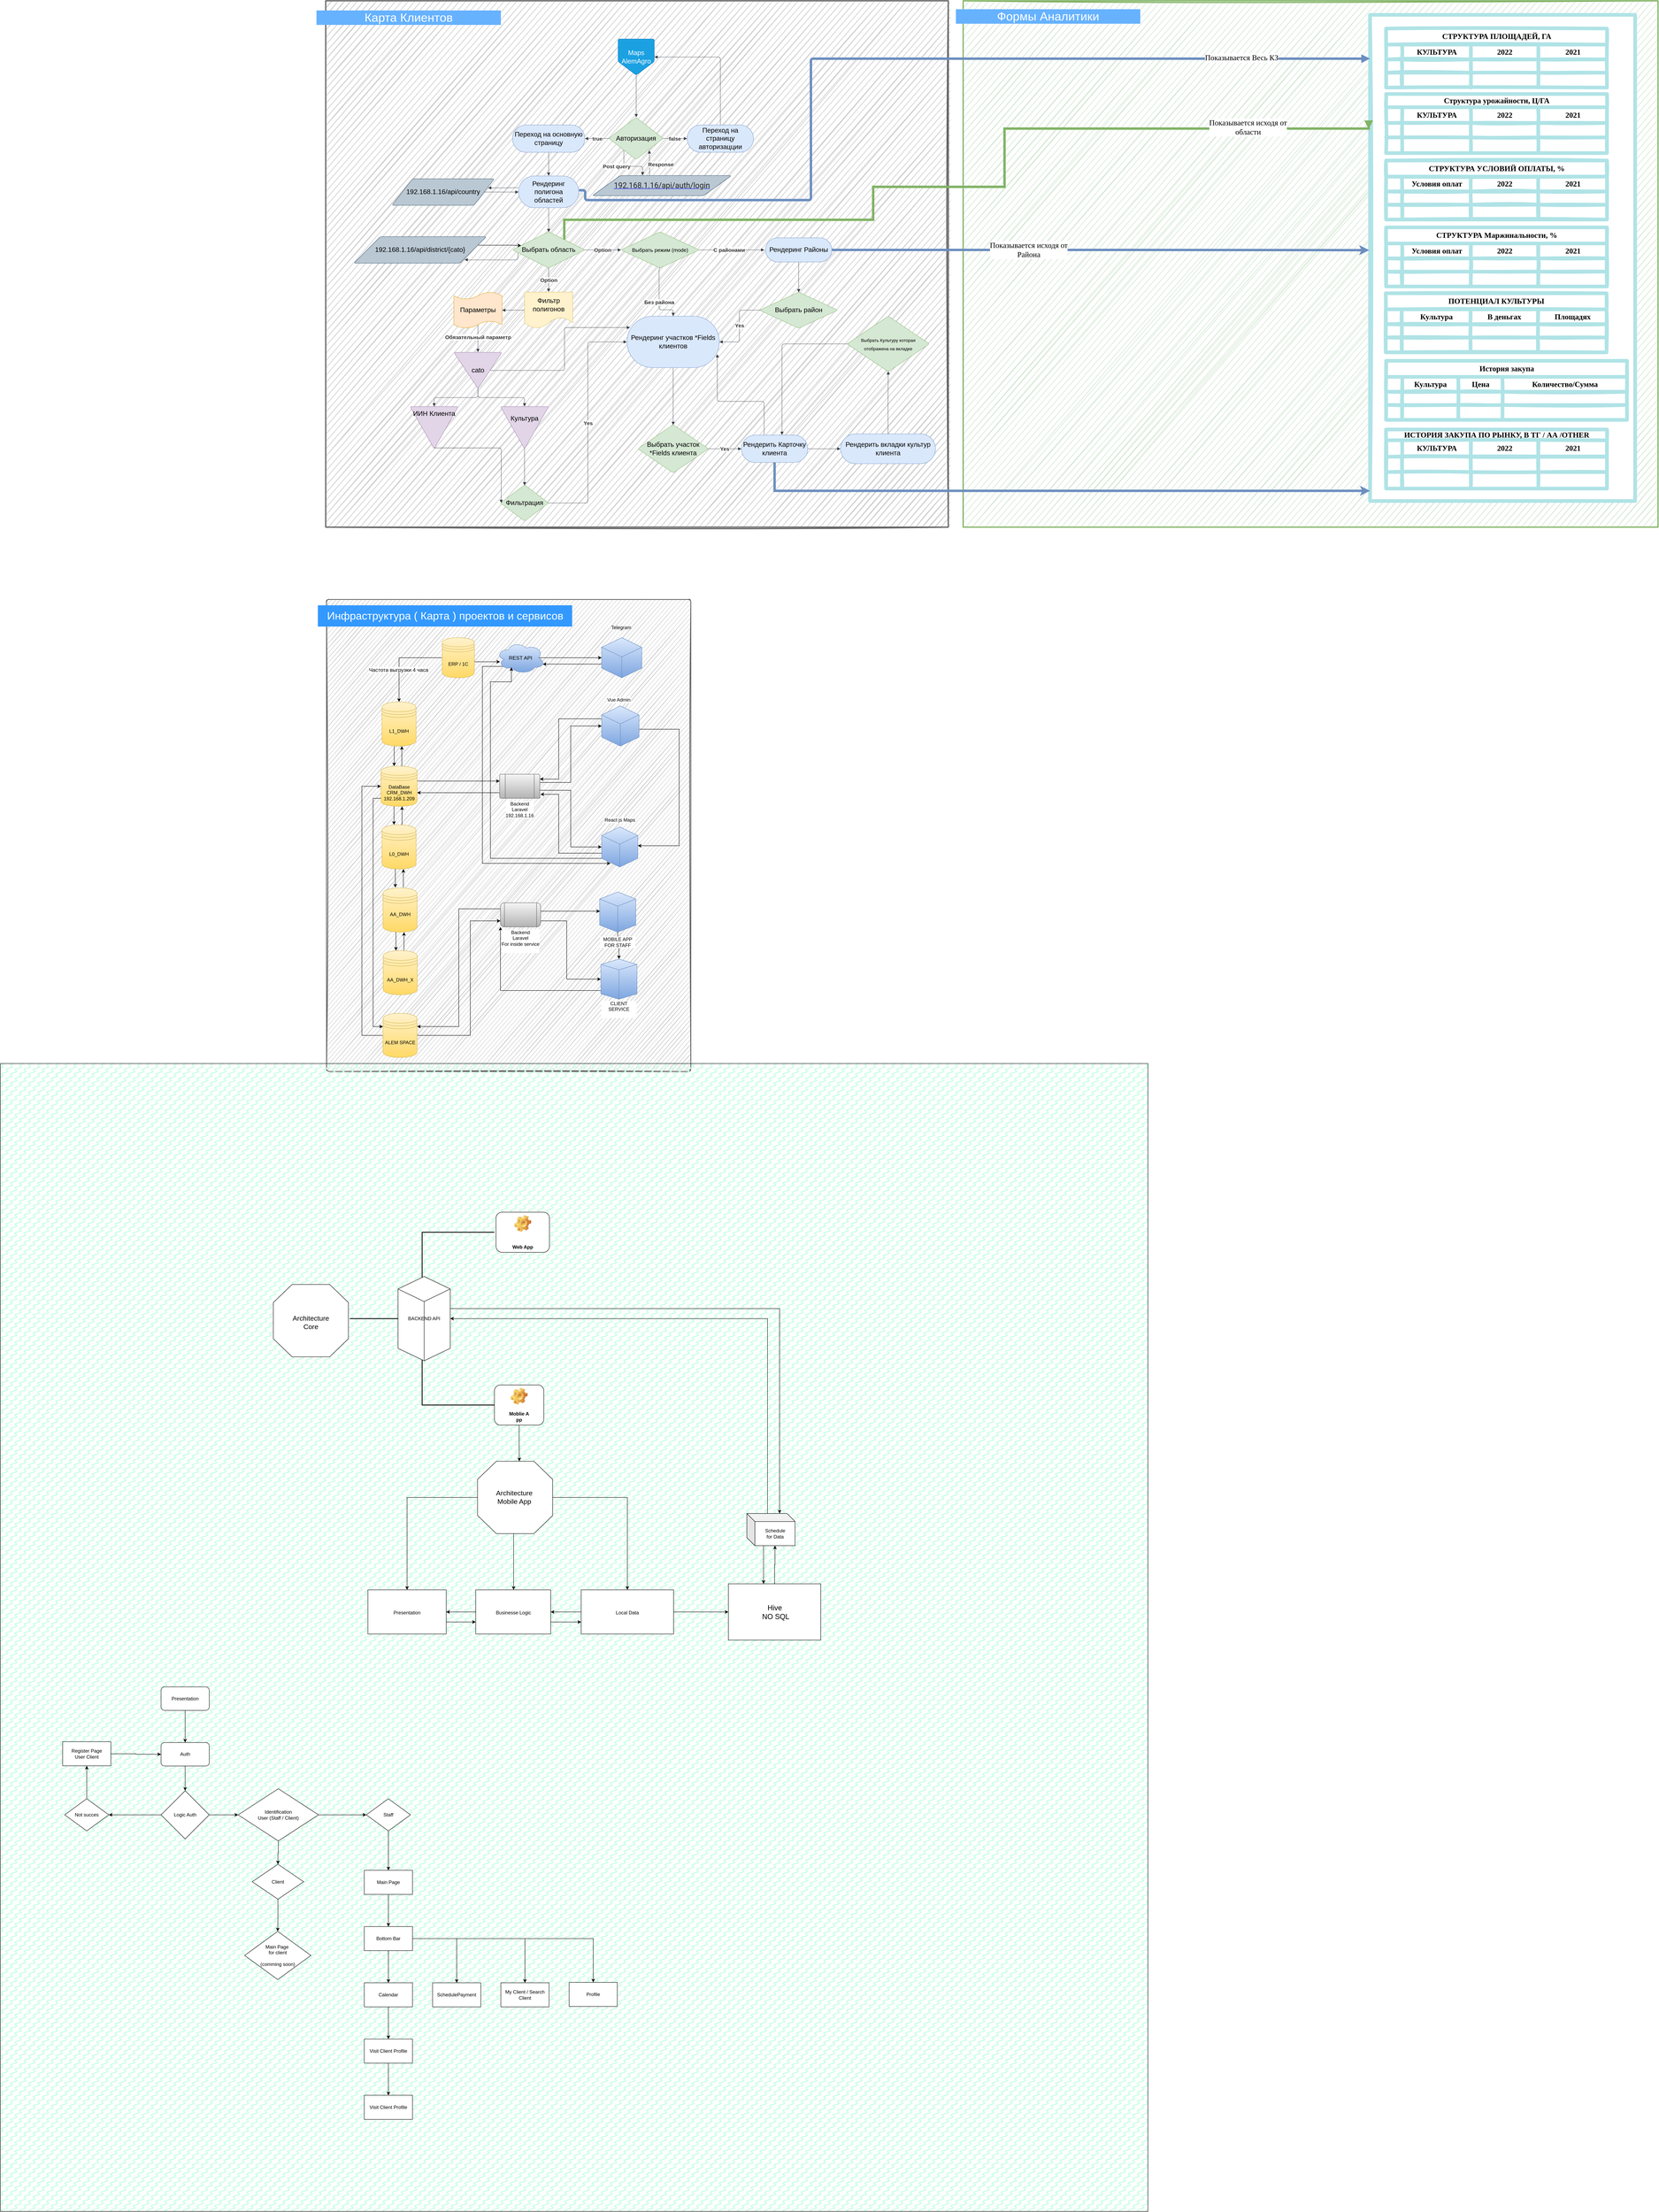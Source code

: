 <mxfile version="21.8.0" type="github">
  <diagram id="F_eXqOusW_tx_BdzpR09" name="Страница 1">
    <mxGraphModel dx="2530" dy="939" grid="1" gridSize="10" guides="1" tooltips="1" connect="1" arrows="1" fold="1" page="1" pageScale="1" pageWidth="827" pageHeight="1169" math="0" shadow="0">
      <root>
        <mxCell id="0" />
        <mxCell id="1" parent="0" />
        <mxCell id="hUOCKfJ7S8BATBcmR8eM-150" value="" style="rounded=0;whiteSpace=wrap;html=1;glass=0;labelBackgroundColor=default;labelBorderColor=none;sketch=1;strokeWidth=3;fontFamily=Helvetica;fontSize=27;fillColor=#d5e8d4;strokeColor=#82b366;fontColor=default;" parent="1" vertex="1">
          <mxGeometry x="1587" y="125" width="1730" height="1310" as="geometry" />
        </mxCell>
        <mxCell id="hUOCKfJ7S8BATBcmR8eM-266" value="" style="rounded=0;whiteSpace=wrap;html=1;glass=0;labelBackgroundColor=none;labelBorderColor=none;sketch=1;fillStyle=solid;strokeColor=#B0E3E6;strokeWidth=9;fontFamily=Verdana;fontSize=19;fontColor=default;fillColor=default;gradientColor=none;" parent="1" vertex="1">
          <mxGeometry x="2600" y="160" width="660" height="1210" as="geometry" />
        </mxCell>
        <mxCell id="hUOCKfJ7S8BATBcmR8eM-151" value="" style="rounded=0;whiteSpace=wrap;html=1;glass=0;labelBackgroundColor=default;labelBorderColor=none;sketch=1;strokeColor=#666666;strokeWidth=3;fontFamily=Helvetica;fontSize=27;fontColor=#FCFFFE;fillColor=#CCCCCC;" parent="1" vertex="1">
          <mxGeometry y="125" width="1550" height="1310" as="geometry" />
        </mxCell>
        <mxCell id="hUOCKfJ7S8BATBcmR8eM-90" value="" style="rounded=1;whiteSpace=wrap;html=1;absoluteArcSize=1;arcSize=14;strokeWidth=2;glass=0;labelBackgroundColor=default;labelBorderColor=none;sketch=1;strokeColor=#666666;fontFamily=Helvetica;fontSize=31;fontColor=#FCFFFE;fillColor=#CCCCCC;" parent="1" vertex="1">
          <mxGeometry x="2" y="1615" width="907" height="1175" as="geometry" />
        </mxCell>
        <UserObject label="Maps AlemAgro" lucidchartObjectId="KOu8f6ks_SWx" id="bg8Pyg_J-tRumf_r9kGJ-1">
          <mxCell style="html=1;overflow=block;blockSpacing=1;whiteSpace=wrap;shape=offPageConnector;fontSize=16.7;fontColor=#ffffff;spacing=3.8;strokeColor=#006EAF;strokeOpacity=100;rounded=1;absoluteArcSize=1;arcSize=9;strokeWidth=0.8;fillColor=#1ba1e2;" parent="1" vertex="1">
            <mxGeometry x="728" y="220" width="90" height="90" as="geometry" />
          </mxCell>
        </UserObject>
        <UserObject label="" lucidchartObjectId="bPu8~T_2EXUV" id="bg8Pyg_J-tRumf_r9kGJ-2">
          <mxCell style="html=1;jettySize=18;whiteSpace=wrap;fontSize=13;strokeColor=#3a414a;strokeOpacity=100;strokeWidth=0.8;rounded=1;arcSize=12;edgeStyle=orthogonalEdgeStyle;startArrow=none;endArrow=block;endFill=1;exitX=0.5;exitY=0.987;exitPerimeter=0;" parent="1" source="bg8Pyg_J-tRumf_r9kGJ-1" edge="1">
            <mxGeometry width="100" height="100" relative="1" as="geometry">
              <Array as="points" />
              <mxPoint x="773" y="415" as="targetPoint" />
            </mxGeometry>
          </mxCell>
        </UserObject>
        <UserObject label="Авторизация" lucidchartObjectId="5Qu8kaGROW2Z" id="bg8Pyg_J-tRumf_r9kGJ-3">
          <mxCell style="html=1;overflow=block;blockSpacing=1;whiteSpace=wrap;rhombus;fontSize=16.7;spacing=3.8;strokeColor=#82b366;strokeOpacity=100;rounded=1;absoluteArcSize=1;arcSize=9;strokeWidth=0.8;fillColor=#d5e8d4;" parent="1" vertex="1">
            <mxGeometry x="705" y="415" width="135" height="105" as="geometry" />
          </mxCell>
        </UserObject>
        <UserObject label="" lucidchartObjectId="0Ru8RmxPQZqf" id="bg8Pyg_J-tRumf_r9kGJ-4">
          <mxCell style="html=1;jettySize=18;whiteSpace=wrap;fontSize=13.3;fontColor=#333333;fontStyle=1;strokeColor=#3a414a;strokeOpacity=100;strokeWidth=0.8;rounded=1;arcSize=12;edgeStyle=orthogonalEdgeStyle;startArrow=none;endArrow=block;endFill=1;exitX=0.014;exitY=0.5;exitPerimeter=0;entryX=1.002;entryY=0.5;entryPerimeter=0;" parent="1" source="bg8Pyg_J-tRumf_r9kGJ-3" target="bg8Pyg_J-tRumf_r9kGJ-6" edge="1">
            <mxGeometry width="100" height="100" relative="1" as="geometry">
              <Array as="points" />
            </mxGeometry>
          </mxCell>
        </UserObject>
        <mxCell id="bg8Pyg_J-tRumf_r9kGJ-5" value="true" style="text;html=1;resizable=0;labelBackgroundColor=default;align=center;verticalAlign=middle;fontStyle=1;fontColor=#333333;fontSize=13.3;" parent="bg8Pyg_J-tRumf_r9kGJ-4" vertex="1">
          <mxGeometry relative="1" as="geometry" />
        </mxCell>
        <UserObject label="Переход на основную страницу" lucidchartObjectId="3Ru88md6wmPW" id="bg8Pyg_J-tRumf_r9kGJ-6">
          <mxCell style="html=1;overflow=block;blockSpacing=1;whiteSpace=wrap;rounded=1;arcSize=50;fontSize=16.7;spacing=3.8;strokeColor=#6c8ebf;strokeOpacity=100;strokeWidth=0.8;fillColor=#dae8fc;" parent="1" vertex="1">
            <mxGeometry x="465" y="434" width="180" height="68" as="geometry" />
          </mxCell>
        </UserObject>
        <UserObject label="" lucidchartObjectId="cTu8FNHLPauM" id="bg8Pyg_J-tRumf_r9kGJ-7">
          <mxCell style="html=1;jettySize=18;whiteSpace=wrap;fontSize=13.3;fontColor=#333333;fontStyle=1;strokeColor=#3a414a;strokeOpacity=100;strokeWidth=0.8;rounded=1;arcSize=12;edgeStyle=orthogonalEdgeStyle;startArrow=none;endArrow=block;endFill=1;exitX=0.986;exitY=0.5;exitPerimeter=0;entryX=-0.002;entryY=0.5;entryPerimeter=0;" parent="1" source="bg8Pyg_J-tRumf_r9kGJ-3" target="bg8Pyg_J-tRumf_r9kGJ-9" edge="1">
            <mxGeometry width="100" height="100" relative="1" as="geometry">
              <Array as="points" />
            </mxGeometry>
          </mxCell>
        </UserObject>
        <mxCell id="bg8Pyg_J-tRumf_r9kGJ-8" value="false" style="text;html=1;resizable=0;labelBackgroundColor=default;align=center;verticalAlign=middle;fontStyle=1;fontColor=#333333;fontSize=13.3;" parent="bg8Pyg_J-tRumf_r9kGJ-7" vertex="1">
          <mxGeometry relative="1" as="geometry" />
        </mxCell>
        <UserObject label="Переход на страницу авторизацции" lucidchartObjectId="dTu8~P3kdail" id="bg8Pyg_J-tRumf_r9kGJ-9">
          <mxCell style="html=1;overflow=block;blockSpacing=1;whiteSpace=wrap;rounded=1;arcSize=50;fontSize=16.7;spacing=3.8;strokeColor=#6c8ebf;strokeOpacity=100;strokeWidth=0.8;fillColor=#dae8fc;" parent="1" vertex="1">
            <mxGeometry x="900" y="434" width="165" height="68" as="geometry" />
          </mxCell>
        </UserObject>
        <UserObject label="" lucidchartObjectId="hTu8ypnSkT5x" id="bg8Pyg_J-tRumf_r9kGJ-10">
          <mxCell style="html=1;jettySize=18;whiteSpace=wrap;fontSize=13;strokeColor=#3a414a;strokeOpacity=100;strokeWidth=0.8;rounded=1;arcSize=12;edgeStyle=orthogonalEdgeStyle;startArrow=none;endArrow=block;endFill=1;exitX=0.5;exitY=-0.006;exitPerimeter=0;entryX=1.004;entryY=0.5;entryPerimeter=0;" parent="1" source="bg8Pyg_J-tRumf_r9kGJ-9" target="bg8Pyg_J-tRumf_r9kGJ-1" edge="1">
            <mxGeometry width="100" height="100" relative="1" as="geometry">
              <Array as="points" />
            </mxGeometry>
          </mxCell>
        </UserObject>
        <UserObject label="&lt;div style=&quot;display: flex; justify-content: center; text-align: center; align-items: baseline; font-size: 19px; line-height: 1.25; margin-top: -2px;&quot;&gt;&lt;span style=&quot;font-size: 19px;&quot;&gt;&lt;a href=&quot;http://192.168.1.16/api/auth/login&quot; style=&quot;font-size: 19px;&quot;&gt;&lt;span style=&quot;font-size: 19px; color: rgb(33, 33, 33); font-family: Roboto;&quot;&gt;192.168.1.16/api/auth/login&lt;/span&gt;&lt;/a&gt;&lt;/span&gt;&lt;/div&gt;" lucidchartObjectId="aUu8LuC2Al4D" id="bg8Pyg_J-tRumf_r9kGJ-11">
          <mxCell style="html=1;overflow=block;blockSpacing=1;whiteSpace=wrap;shape=parallelogram;perimeter=parallelogramPerimeter;anchorPointDirection=0;fontSize=19;fontFamily=Roboto;spacing=3.8;strokeColor=#23445d;strokeOpacity=100;rounded=1;absoluteArcSize=1;arcSize=9;strokeWidth=0.8;fillColor=#bac8d3;" parent="1" vertex="1">
            <mxGeometry x="664" y="560" width="346" height="50" as="geometry" />
          </mxCell>
        </UserObject>
        <UserObject label="" lucidchartObjectId="RWu8V0IJfX_E" id="bg8Pyg_J-tRumf_r9kGJ-12">
          <mxCell style="html=1;jettySize=18;whiteSpace=wrap;fontSize=13;strokeColor=#3a414a;strokeOpacity=100;strokeWidth=0.8;rounded=1;arcSize=12;edgeStyle=orthogonalEdgeStyle;startArrow=none;endArrow=block;endFill=1;exitX=0.5;exitY=1.006;exitPerimeter=0;entryX=0.5;entryY=-0.005;entryPerimeter=0;" parent="1" source="bg8Pyg_J-tRumf_r9kGJ-6" target="bg8Pyg_J-tRumf_r9kGJ-13" edge="1">
            <mxGeometry width="100" height="100" relative="1" as="geometry">
              <Array as="points" />
            </mxGeometry>
          </mxCell>
        </UserObject>
        <UserObject label="Рендеринг полигона областей" lucidchartObjectId="SWu8Hs5xvLpz" id="bg8Pyg_J-tRumf_r9kGJ-13">
          <mxCell style="html=1;overflow=block;blockSpacing=1;whiteSpace=wrap;rounded=1;arcSize=50;fontSize=16.7;spacing=3.8;strokeColor=#6c8ebf;strokeOpacity=100;strokeWidth=0.8;fillColor=#dae8fc;" parent="1" vertex="1">
            <mxGeometry x="480" y="561" width="150" height="79" as="geometry" />
          </mxCell>
        </UserObject>
        <UserObject label="" lucidchartObjectId="8Xu8h2_r~jVX" id="bg8Pyg_J-tRumf_r9kGJ-14">
          <mxCell style="html=1;jettySize=18;whiteSpace=wrap;fontSize=13;strokeColor=#3a414a;strokeOpacity=100;strokeWidth=0.8;rounded=1;arcSize=12;edgeStyle=orthogonalEdgeStyle;startArrow=none;endArrow=block;endFill=1;entryX=0.938;entryY=0.343;entryDx=0;entryDy=0;entryPerimeter=0;" parent="1" target="bg8Pyg_J-tRumf_r9kGJ-15" edge="1">
            <mxGeometry width="100" height="100" relative="1" as="geometry">
              <Array as="points" />
              <mxPoint x="480" y="590" as="sourcePoint" />
              <mxPoint x="394.5" y="596.0" as="targetPoint" />
            </mxGeometry>
          </mxCell>
        </UserObject>
        <UserObject label="192.168.1.16/api/country" lucidchartObjectId=".Xu8V3-QE3XB" id="bg8Pyg_J-tRumf_r9kGJ-15">
          <mxCell style="html=1;overflow=block;blockSpacing=1;whiteSpace=wrap;shape=parallelogram;perimeter=parallelogramPerimeter;anchorPointDirection=0;fontSize=16.7;spacing=3.8;strokeColor=#23445d;strokeOpacity=100;rounded=1;absoluteArcSize=1;arcSize=9;strokeWidth=0.8;fillColor=#bac8d3;" parent="1" vertex="1">
            <mxGeometry x="165" y="568" width="255" height="66" as="geometry" />
          </mxCell>
        </UserObject>
        <UserObject label="" lucidchartObjectId="J0u87mBqmTa9" id="bg8Pyg_J-tRumf_r9kGJ-16">
          <mxCell style="html=1;jettySize=18;whiteSpace=wrap;fontSize=13;strokeColor=#3a414a;strokeOpacity=100;strokeWidth=0.8;rounded=1;arcSize=12;edgeStyle=orthogonalEdgeStyle;startArrow=none;endArrow=block;endFill=1;exitX=0.5;exitY=1.005;exitPerimeter=0;entryX=0.5;entryY=0.008;entryPerimeter=0;" parent="1" source="bg8Pyg_J-tRumf_r9kGJ-13" target="bg8Pyg_J-tRumf_r9kGJ-17" edge="1">
            <mxGeometry width="100" height="100" relative="1" as="geometry">
              <Array as="points" />
            </mxGeometry>
          </mxCell>
        </UserObject>
        <UserObject label="Выбрать область" lucidchartObjectId="Q0u8vRfHtHEh" id="bg8Pyg_J-tRumf_r9kGJ-17">
          <mxCell style="html=1;overflow=block;blockSpacing=1;whiteSpace=wrap;rhombus;fontSize=16.7;spacing=3.8;strokeColor=#82b366;strokeOpacity=100;rounded=1;absoluteArcSize=1;arcSize=9;strokeWidth=0.8;fillColor=#d5e8d4;" parent="1" vertex="1">
            <mxGeometry x="465" y="700" width="180" height="90" as="geometry" />
          </mxCell>
        </UserObject>
        <UserObject label="" lucidchartObjectId="f1u8z5bGbhZ8" id="bg8Pyg_J-tRumf_r9kGJ-18">
          <mxCell style="html=1;jettySize=18;whiteSpace=wrap;fontSize=13;strokeColor=#3a414a;strokeOpacity=100;strokeWidth=0.8;rounded=1;arcSize=12;edgeStyle=orthogonalEdgeStyle;startArrow=none;endArrow=block;endFill=1;exitX=0.013;exitY=0.5;exitPerimeter=0;entryX=0.835;entryY=0.867;entryDx=0;entryDy=0;entryPerimeter=0;" parent="1" target="bg8Pyg_J-tRumf_r9kGJ-19" edge="1">
            <mxGeometry width="100" height="100" relative="1" as="geometry">
              <Array as="points">
                <mxPoint x="478" y="770" />
                <mxPoint x="358" y="770" />
              </Array>
              <mxPoint x="478.34" y="752" as="sourcePoint" />
              <mxPoint x="398" y="752" as="targetPoint" />
            </mxGeometry>
          </mxCell>
        </UserObject>
        <mxCell id="hUOCKfJ7S8BATBcmR8eM-149" style="edgeStyle=orthogonalEdgeStyle;rounded=0;orthogonalLoop=1;jettySize=auto;html=1;exitX=1;exitY=0.25;exitDx=0;exitDy=0;fontFamily=Helvetica;fontSize=27;fontColor=#FCFFFE;entryX=0.12;entryY=0.379;entryDx=0;entryDy=0;entryPerimeter=0;" parent="1" target="bg8Pyg_J-tRumf_r9kGJ-17" edge="1">
          <mxGeometry relative="1" as="geometry">
            <mxPoint x="379.667" y="733.333" as="sourcePoint" />
            <mxPoint x="463.0" y="748.0" as="targetPoint" />
            <Array as="points">
              <mxPoint x="463" y="733" />
            </Array>
          </mxGeometry>
        </mxCell>
        <UserObject label="192.168.1.16/api/district/{cato}" lucidchartObjectId="h1u8Kbd6VC1K" id="bg8Pyg_J-tRumf_r9kGJ-19">
          <mxCell style="html=1;overflow=block;blockSpacing=1;whiteSpace=wrap;shape=parallelogram;perimeter=parallelogramPerimeter;anchorPointDirection=0;fontSize=16.7;spacing=3.8;strokeColor=#23445d;strokeOpacity=100;rounded=1;absoluteArcSize=1;arcSize=9;strokeWidth=0.8;fillColor=#bac8d3;" parent="1" vertex="1">
            <mxGeometry x="70" y="712" width="330" height="66" as="geometry" />
          </mxCell>
        </UserObject>
        <UserObject label="Рендеринг участков *Fields клиентов" lucidchartObjectId="q3u8~.Xyy9ml" id="bg8Pyg_J-tRumf_r9kGJ-20">
          <mxCell style="html=1;overflow=block;blockSpacing=1;whiteSpace=wrap;rounded=1;arcSize=50;fontSize=16.7;spacing=3.8;strokeColor=#6c8ebf;strokeOpacity=100;strokeWidth=0.8;fillColor=#dae8fc;" parent="1" vertex="1">
            <mxGeometry x="750" y="910" width="230" height="128" as="geometry" />
          </mxCell>
        </UserObject>
        <UserObject label="" lucidchartObjectId="m5u8JWj~k-.j" id="bg8Pyg_J-tRumf_r9kGJ-21">
          <mxCell style="html=1;jettySize=18;whiteSpace=wrap;fontSize=13.3;fontColor=#333333;fontStyle=1;strokeColor=#3a414a;strokeOpacity=100;strokeWidth=0.8;rounded=1;arcSize=12;edgeStyle=orthogonalEdgeStyle;startArrow=none;endArrow=block;endFill=1;exitX=0.987;exitY=0.5;exitPerimeter=0;" parent="1" source="bg8Pyg_J-tRumf_r9kGJ-17" edge="1">
            <mxGeometry width="100" height="100" relative="1" as="geometry">
              <Array as="points" />
              <mxPoint x="735" y="745" as="targetPoint" />
            </mxGeometry>
          </mxCell>
        </UserObject>
        <mxCell id="bg8Pyg_J-tRumf_r9kGJ-22" value="Option" style="text;html=1;resizable=0;labelBackgroundColor=default;align=center;verticalAlign=middle;fontStyle=1;fontColor=#333333;fontSize=13.3;" parent="bg8Pyg_J-tRumf_r9kGJ-21" vertex="1">
          <mxGeometry relative="1" as="geometry" />
        </mxCell>
        <UserObject label="" lucidchartObjectId="w6u8FMIezxn0" id="bg8Pyg_J-tRumf_r9kGJ-23">
          <mxCell style="html=1;jettySize=18;whiteSpace=wrap;fontSize=13;strokeColor=#3a414a;strokeOpacity=100;strokeWidth=0.8;rounded=1;arcSize=12;edgeStyle=orthogonalEdgeStyle;startArrow=none;endArrow=block;endFill=1;entryX=0.5;entryY=-0.003;entryPerimeter=0;" parent="1" target="bg8Pyg_J-tRumf_r9kGJ-20" edge="1">
            <mxGeometry width="100" height="100" relative="1" as="geometry">
              <Array as="points">
                <mxPoint x="830" y="790" />
                <mxPoint x="830" y="894" />
                <mxPoint x="865" y="894" />
              </Array>
              <mxPoint x="833" y="790" as="sourcePoint" />
            </mxGeometry>
          </mxCell>
        </UserObject>
        <mxCell id="bg8Pyg_J-tRumf_r9kGJ-24" value="Без района" style="text;html=1;resizable=0;labelBackgroundColor=default;align=center;verticalAlign=middle;fontStyle=1;fontColor=#333333;fontSize=13.3;" parent="bg8Pyg_J-tRumf_r9kGJ-23" vertex="1">
          <mxGeometry x="0.119" relative="1" as="geometry" />
        </mxCell>
        <mxCell id="bg8Pyg_J-tRumf_r9kGJ-73" style="edgeStyle=orthogonalEdgeStyle;rounded=0;orthogonalLoop=1;jettySize=auto;html=1;exitX=1;exitY=0.5;exitDx=0;exitDy=0;fontSize=13;fillColor=#dae8fc;strokeColor=#6c8ebf;strokeWidth=6;entryX=-0.003;entryY=0.484;entryDx=0;entryDy=0;entryPerimeter=0;" parent="1" source="bg8Pyg_J-tRumf_r9kGJ-25" target="hUOCKfJ7S8BATBcmR8eM-266" edge="1">
          <mxGeometry relative="1" as="geometry">
            <mxPoint x="1940" y="530" as="targetPoint" />
          </mxGeometry>
        </mxCell>
        <UserObject label="Рендеринг Районы" lucidchartObjectId="N7u8M3~hmuSh" id="bg8Pyg_J-tRumf_r9kGJ-25">
          <mxCell style="html=1;overflow=block;blockSpacing=1;whiteSpace=wrap;rounded=1;arcSize=50;fontSize=16.7;spacing=3.8;strokeColor=#6c8ebf;strokeOpacity=100;strokeWidth=0.8;fillColor=#dae8fc;" parent="1" vertex="1">
            <mxGeometry x="1095" y="715" width="165" height="60" as="geometry" />
          </mxCell>
        </UserObject>
        <UserObject label="" lucidchartObjectId="S7u8.07E5Mgf" id="bg8Pyg_J-tRumf_r9kGJ-26">
          <mxCell style="html=1;jettySize=18;whiteSpace=wrap;fontSize=13;strokeColor=#3a414a;strokeOpacity=100;strokeWidth=0.8;rounded=1;arcSize=12;edgeStyle=orthogonalEdgeStyle;startArrow=none;endArrow=block;endFill=1;" parent="1" edge="1">
            <mxGeometry width="100" height="100" relative="1" as="geometry">
              <Array as="points" />
              <mxPoint x="915" y="745" as="sourcePoint" />
              <mxPoint x="1092" y="745" as="targetPoint" />
            </mxGeometry>
          </mxCell>
        </UserObject>
        <mxCell id="bg8Pyg_J-tRumf_r9kGJ-27" value="С районами" style="text;html=1;resizable=0;labelBackgroundColor=default;align=center;verticalAlign=middle;fontStyle=1;fontColor=#333333;fontSize=13.3;" parent="bg8Pyg_J-tRumf_r9kGJ-26" vertex="1">
          <mxGeometry relative="1" as="geometry" />
        </mxCell>
        <UserObject label="&lt;font style=&quot;font-size: 13px;&quot;&gt;Выбрать режим (mode)&lt;/font&gt;" lucidchartObjectId=".9u8wHo6TRY7" id="bg8Pyg_J-tRumf_r9kGJ-28">
          <mxCell style="html=1;overflow=block;blockSpacing=1;whiteSpace=wrap;rhombus;fontSize=16.7;spacing=3.8;strokeColor=#82b366;strokeOpacity=100;rounded=1;absoluteArcSize=1;arcSize=9;strokeWidth=0.8;fillColor=#d5e8d4;" parent="1" vertex="1">
            <mxGeometry x="735" y="700" width="195" height="90" as="geometry" />
          </mxCell>
        </UserObject>
        <UserObject label="" lucidchartObjectId="M_u8_9pAlVY6" id="bg8Pyg_J-tRumf_r9kGJ-29">
          <mxCell style="html=1;jettySize=18;whiteSpace=wrap;fontSize=13;strokeColor=#3a414a;strokeOpacity=100;strokeWidth=0.8;rounded=1;arcSize=12;edgeStyle=orthogonalEdgeStyle;startArrow=none;endArrow=block;endFill=1;exitX=0.5;exitY=1.006;exitPerimeter=0;entryX=0.5;entryY=0.007;entryPerimeter=0;" parent="1" source="bg8Pyg_J-tRumf_r9kGJ-25" target="bg8Pyg_J-tRumf_r9kGJ-30" edge="1">
            <mxGeometry width="100" height="100" relative="1" as="geometry">
              <Array as="points" />
            </mxGeometry>
          </mxCell>
        </UserObject>
        <UserObject label="Выбрать район" lucidchartObjectId="N_u8Qd5MUmkM" id="bg8Pyg_J-tRumf_r9kGJ-30">
          <mxCell style="html=1;overflow=block;blockSpacing=1;whiteSpace=wrap;rhombus;fontSize=16.7;spacing=3.8;strokeColor=#82b366;strokeOpacity=100;rounded=1;absoluteArcSize=1;arcSize=9;strokeWidth=0.8;fillColor=#d5e8d4;" parent="1" vertex="1">
            <mxGeometry x="1080" y="850" width="195" height="90" as="geometry" />
          </mxCell>
        </UserObject>
        <UserObject label="" lucidchartObjectId="b.u8vefpFYG_" id="bg8Pyg_J-tRumf_r9kGJ-31">
          <mxCell style="html=1;jettySize=18;whiteSpace=wrap;fontSize=13.3;fontColor=#333333;fontStyle=1;strokeColor=#3a414a;strokeOpacity=100;strokeWidth=0.8;rounded=1;arcSize=12;edgeStyle=orthogonalEdgeStyle;startArrow=none;endArrow=block;endFill=1;exitX=0.013;exitY=0.5;exitPerimeter=0;entryX=1.002;entryY=0.5;entryPerimeter=0;" parent="1" source="bg8Pyg_J-tRumf_r9kGJ-30" target="bg8Pyg_J-tRumf_r9kGJ-20" edge="1">
            <mxGeometry width="100" height="100" relative="1" as="geometry">
              <Array as="points" />
            </mxGeometry>
          </mxCell>
        </UserObject>
        <mxCell id="bg8Pyg_J-tRumf_r9kGJ-32" value="Yes" style="text;html=1;resizable=0;labelBackgroundColor=default;align=center;verticalAlign=middle;fontStyle=1;fontColor=#333333;fontSize=13.3;" parent="bg8Pyg_J-tRumf_r9kGJ-31" vertex="1">
          <mxGeometry relative="1" as="geometry" />
        </mxCell>
        <UserObject label="" lucidchartObjectId="T.u8U4xdhjO7" id="bg8Pyg_J-tRumf_r9kGJ-33">
          <mxCell style="html=1;jettySize=18;whiteSpace=wrap;fontSize=13.3;fontColor=#333333;fontStyle=1;strokeColor=#3a414a;strokeOpacity=100;strokeWidth=0.8;rounded=1;arcSize=12;edgeStyle=orthogonalEdgeStyle;startArrow=none;endArrow=block;endFill=1;exitX=0.5;exitY=0.992;exitPerimeter=0;entryX=0.5;entryY=-0.004;entryPerimeter=0;" parent="1" source="bg8Pyg_J-tRumf_r9kGJ-17" target="bg8Pyg_J-tRumf_r9kGJ-35" edge="1">
            <mxGeometry width="100" height="100" relative="1" as="geometry">
              <Array as="points" />
            </mxGeometry>
          </mxCell>
        </UserObject>
        <mxCell id="bg8Pyg_J-tRumf_r9kGJ-34" value="Option" style="text;html=1;resizable=0;labelBackgroundColor=default;align=center;verticalAlign=middle;fontStyle=1;fontColor=#333333;fontSize=13.3;" parent="bg8Pyg_J-tRumf_r9kGJ-33" vertex="1">
          <mxGeometry relative="1" as="geometry" />
        </mxCell>
        <UserObject label="Фильтр полигонов" lucidchartObjectId="9.u8eTIW8WP4" id="bg8Pyg_J-tRumf_r9kGJ-35">
          <mxCell style="html=1;overflow=block;blockSpacing=1;whiteSpace=wrap;shape=document;boundedLbl=1;fontSize=16.7;spacing=3.8;strokeColor=#d6b656;strokeOpacity=100;rounded=1;absoluteArcSize=1;arcSize=9;strokeWidth=0.8;fillColor=#fff2cc;" parent="1" vertex="1">
            <mxGeometry x="495" y="850" width="120" height="90" as="geometry" />
          </mxCell>
        </UserObject>
        <UserObject label="" lucidchartObjectId="G~u8EH1jkvo7" id="bg8Pyg_J-tRumf_r9kGJ-36">
          <mxCell style="html=1;jettySize=18;whiteSpace=wrap;fontSize=13;strokeColor=#3a414a;strokeOpacity=100;strokeWidth=0.8;rounded=1;arcSize=12;edgeStyle=orthogonalEdgeStyle;startArrow=none;endArrow=block;endFill=1;exitX=-0.003;exitY=0.501;exitPerimeter=0;entryX=1.003;entryY=0.5;entryPerimeter=0;" parent="1" source="bg8Pyg_J-tRumf_r9kGJ-35" target="bg8Pyg_J-tRumf_r9kGJ-37" edge="1">
            <mxGeometry width="100" height="100" relative="1" as="geometry">
              <Array as="points" />
            </mxGeometry>
          </mxCell>
        </UserObject>
        <UserObject label="Параметры" lucidchartObjectId="N~u82tr9~a8M" id="bg8Pyg_J-tRumf_r9kGJ-37">
          <mxCell style="html=1;overflow=block;blockSpacing=1;whiteSpace=wrap;shape=tape;size=0.2;fontSize=16.7;spacing=3.8;strokeColor=#d79b00;strokeOpacity=100;rounded=1;absoluteArcSize=1;arcSize=9;strokeWidth=0.8;fillColor=#ffe6cc;" parent="1" vertex="1">
            <mxGeometry x="319" y="850" width="120" height="90" as="geometry" />
          </mxCell>
        </UserObject>
        <UserObject label="" lucidchartObjectId="Eav8j-rSlvJ-" id="bg8Pyg_J-tRumf_r9kGJ-38">
          <mxCell style="html=1;jettySize=18;whiteSpace=wrap;fontSize=13;strokeColor=#3a414a;strokeOpacity=100;strokeWidth=0.8;rounded=1;arcSize=12;edgeStyle=orthogonalEdgeStyle;startArrow=none;endArrow=block;endFill=1;exitX=0.5;exitY=0.919;exitPerimeter=0;entryX=0.5;entryY=-0.004;entryPerimeter=0;" parent="1" source="bg8Pyg_J-tRumf_r9kGJ-37" target="bg8Pyg_J-tRumf_r9kGJ-40" edge="1">
            <mxGeometry width="100" height="100" relative="1" as="geometry">
              <Array as="points" />
            </mxGeometry>
          </mxCell>
        </UserObject>
        <mxCell id="bg8Pyg_J-tRumf_r9kGJ-39" value="Обязательный параметр" style="text;html=1;resizable=0;labelBackgroundColor=default;align=center;verticalAlign=middle;fontStyle=1;fontColor=#333333;fontSize=13.3;" parent="bg8Pyg_J-tRumf_r9kGJ-38" vertex="1">
          <mxGeometry x="-0.133" relative="1" as="geometry" />
        </mxCell>
        <UserObject label="cato" lucidchartObjectId="Yav8rBR4BSpw" id="bg8Pyg_J-tRumf_r9kGJ-40">
          <mxCell style="html=1;overflow=block;blockSpacing=1;whiteSpace=wrap;triangle;direction=south;anchorPointDirection=0;fontSize=16.7;spacing=3.8;strokeColor=#9673a6;strokeOpacity=100;rounded=1;absoluteArcSize=1;arcSize=9;strokeWidth=0.8;fillColor=#e1d5e7;" parent="1" vertex="1">
            <mxGeometry x="319" y="1000" width="120" height="90" as="geometry" />
          </mxCell>
        </UserObject>
        <UserObject label="" lucidchartObjectId="Zbv8mV5PQHVF" id="bg8Pyg_J-tRumf_r9kGJ-41">
          <mxCell style="html=1;jettySize=18;whiteSpace=wrap;fontSize=13;strokeColor=#3a414a;strokeOpacity=100;strokeWidth=0.8;rounded=1;arcSize=12;edgeStyle=orthogonalEdgeStyle;startArrow=none;endArrow=block;endFill=1;exitX=0.5;exitY=0.977;exitPerimeter=0;entryX=0.5;entryY=-0.003;entryPerimeter=0;" parent="1" source="bg8Pyg_J-tRumf_r9kGJ-40" target="bg8Pyg_J-tRumf_r9kGJ-42" edge="1">
            <mxGeometry width="100" height="100" relative="1" as="geometry">
              <Array as="points" />
            </mxGeometry>
          </mxCell>
        </UserObject>
        <UserObject label="ИИН Клиента" lucidchartObjectId="2bv8BKH-97nV" id="bg8Pyg_J-tRumf_r9kGJ-42">
          <mxCell style="html=1;overflow=block;blockSpacing=1;whiteSpace=wrap;triangle;direction=south;anchorPointDirection=0;fontSize=16.7;spacing=3.8;strokeColor=#9673a6;strokeOpacity=100;rounded=1;absoluteArcSize=1;arcSize=9;strokeWidth=0.8;fillColor=#e1d5e7;spacingTop=-70;" parent="1" vertex="1">
            <mxGeometry x="210" y="1135" width="120" height="105" as="geometry" />
          </mxCell>
        </UserObject>
        <UserObject label="" lucidchartObjectId="Odv891MZC.Bs" id="bg8Pyg_J-tRumf_r9kGJ-43">
          <mxCell style="html=1;jettySize=18;whiteSpace=wrap;fontSize=13;strokeColor=#3a414a;strokeOpacity=100;strokeWidth=0.8;rounded=1;arcSize=12;edgeStyle=orthogonalEdgeStyle;startArrow=none;endArrow=block;endFill=1;exitX=0.5;exitY=0.977;exitPerimeter=0;entryX=0.5;entryY=-0.003;entryPerimeter=0;" parent="1" source="bg8Pyg_J-tRumf_r9kGJ-40" target="bg8Pyg_J-tRumf_r9kGJ-44" edge="1">
            <mxGeometry width="100" height="100" relative="1" as="geometry">
              <Array as="points" />
            </mxGeometry>
          </mxCell>
        </UserObject>
        <UserObject label="Культура" lucidchartObjectId="Qdv8MDxLbgJI" id="bg8Pyg_J-tRumf_r9kGJ-44">
          <mxCell style="html=1;overflow=block;blockSpacing=1;whiteSpace=wrap;triangle;direction=south;anchorPointDirection=0;fontSize=16.7;spacing=3.8;strokeColor=#9673a6;strokeOpacity=100;rounded=1;absoluteArcSize=1;arcSize=9;strokeWidth=0.8;fillColor=#e1d5e7;spacingTop=-45;" parent="1" vertex="1">
            <mxGeometry x="435" y="1135" width="120" height="105" as="geometry" />
          </mxCell>
        </UserObject>
        <UserObject label="" lucidchartObjectId="ofv86RxxAUl1" id="bg8Pyg_J-tRumf_r9kGJ-45">
          <mxCell style="html=1;jettySize=18;whiteSpace=wrap;fontSize=13;strokeColor=#3a414a;strokeOpacity=100;strokeWidth=0.8;rounded=1;arcSize=12;edgeStyle=orthogonalEdgeStyle;startArrow=none;endArrow=block;endFill=1;exitX=0.5;exitY=0.979;exitPerimeter=0;entryX=0.5;entryY=0.012;entryPerimeter=0;" parent="1" source="bg8Pyg_J-tRumf_r9kGJ-44" target="bg8Pyg_J-tRumf_r9kGJ-46" edge="1">
            <mxGeometry width="100" height="100" relative="1" as="geometry">
              <Array as="points" />
            </mxGeometry>
          </mxCell>
        </UserObject>
        <UserObject label="Фильтрация" lucidchartObjectId="vfv8MP3mZ8LD" id="bg8Pyg_J-tRumf_r9kGJ-46">
          <mxCell style="html=1;overflow=block;blockSpacing=1;whiteSpace=wrap;rhombus;fontSize=16.7;spacing=3.8;strokeColor=#82b366;strokeOpacity=100;rounded=1;absoluteArcSize=1;arcSize=9;strokeWidth=0.8;fillColor=#d5e8d4;" parent="1" vertex="1">
            <mxGeometry x="435" y="1330" width="120" height="90" as="geometry" />
          </mxCell>
        </UserObject>
        <UserObject label="" lucidchartObjectId="Sfv8q0s-UP.2" id="bg8Pyg_J-tRumf_r9kGJ-47">
          <mxCell style="html=1;jettySize=18;whiteSpace=wrap;fontSize=13;strokeColor=#3a414a;strokeOpacity=100;strokeWidth=0.8;rounded=1;arcSize=12;edgeStyle=orthogonalEdgeStyle;startArrow=none;endArrow=block;endFill=1;exitX=0.5;exitY=0.979;exitPerimeter=0;entryX=0.016;entryY=0.5;entryPerimeter=0;" parent="1" source="bg8Pyg_J-tRumf_r9kGJ-42" target="bg8Pyg_J-tRumf_r9kGJ-46" edge="1">
            <mxGeometry width="100" height="100" relative="1" as="geometry">
              <Array as="points" />
            </mxGeometry>
          </mxCell>
        </UserObject>
        <UserObject label="" lucidchartObjectId="jgv8_sLY5bhL" id="bg8Pyg_J-tRumf_r9kGJ-48">
          <mxCell style="html=1;jettySize=18;whiteSpace=wrap;fontSize=13.3;fontColor=#333333;fontStyle=1;strokeColor=#3a414a;strokeOpacity=100;strokeWidth=0.8;rounded=1;arcSize=12;edgeStyle=orthogonalEdgeStyle;startArrow=none;endArrow=block;endFill=1;exitX=0.984;exitY=0.5;exitPerimeter=0;entryX=-0.002;entryY=0.5;entryPerimeter=0;" parent="1" source="bg8Pyg_J-tRumf_r9kGJ-46" target="bg8Pyg_J-tRumf_r9kGJ-20" edge="1">
            <mxGeometry width="100" height="100" relative="1" as="geometry">
              <Array as="points" />
            </mxGeometry>
          </mxCell>
        </UserObject>
        <mxCell id="bg8Pyg_J-tRumf_r9kGJ-49" value="Yes" style="text;html=1;resizable=0;labelBackgroundColor=default;align=center;verticalAlign=middle;fontStyle=1;fontColor=#333333;fontSize=13.3;" parent="bg8Pyg_J-tRumf_r9kGJ-48" vertex="1">
          <mxGeometry relative="1" as="geometry" />
        </mxCell>
        <UserObject label="" lucidchartObjectId="5iv8PzStMCP7" id="bg8Pyg_J-tRumf_r9kGJ-50">
          <mxCell style="html=1;jettySize=18;whiteSpace=wrap;fontSize=13;strokeColor=#3a414a;strokeOpacity=100;strokeWidth=0.8;rounded=1;arcSize=12;edgeStyle=orthogonalEdgeStyle;startArrow=none;endArrow=block;endFill=1;exitX=0.5;exitY=1.003;exitPerimeter=0;entryX=0.5;entryY=0.008;entryPerimeter=0;" parent="1" source="bg8Pyg_J-tRumf_r9kGJ-20" target="bg8Pyg_J-tRumf_r9kGJ-51" edge="1">
            <mxGeometry width="100" height="100" relative="1" as="geometry">
              <Array as="points" />
            </mxGeometry>
          </mxCell>
        </UserObject>
        <UserObject label="Выбрать участок *Fields клиента" lucidchartObjectId="7iv8IuhZvb57" id="bg8Pyg_J-tRumf_r9kGJ-51">
          <mxCell style="html=1;overflow=block;blockSpacing=1;whiteSpace=wrap;rhombus;fontSize=16.7;spacing=3.8;strokeColor=#82b366;strokeOpacity=100;rounded=1;absoluteArcSize=1;arcSize=9;strokeWidth=0.8;fillColor=#d5e8d4;" parent="1" vertex="1">
            <mxGeometry x="777" y="1180" width="176" height="120" as="geometry" />
          </mxCell>
        </UserObject>
        <UserObject label="" lucidchartObjectId="ACw81MFt.3sZ" id="bg8Pyg_J-tRumf_r9kGJ-52">
          <mxCell style="html=1;jettySize=18;whiteSpace=wrap;fontSize=13.3;fontColor=#333333;fontStyle=1;strokeColor=#3a414a;strokeOpacity=100;strokeWidth=0.8;rounded=1;arcSize=12;edgeStyle=orthogonalEdgeStyle;startArrow=none;endArrow=block;endFill=1;exitX=0.989;exitY=0.5;exitPerimeter=0;entryX=-0.002;entryY=0.5;entryPerimeter=0;" parent="1" source="bg8Pyg_J-tRumf_r9kGJ-51" target="bg8Pyg_J-tRumf_r9kGJ-54" edge="1">
            <mxGeometry width="100" height="100" relative="1" as="geometry">
              <Array as="points" />
            </mxGeometry>
          </mxCell>
        </UserObject>
        <mxCell id="bg8Pyg_J-tRumf_r9kGJ-53" value="Yes" style="text;html=1;resizable=0;labelBackgroundColor=default;align=center;verticalAlign=middle;fontStyle=1;fontColor=#333333;fontSize=13.3;" parent="bg8Pyg_J-tRumf_r9kGJ-52" vertex="1">
          <mxGeometry relative="1" as="geometry" />
        </mxCell>
        <mxCell id="bg8Pyg_J-tRumf_r9kGJ-80" value="" style="edgeStyle=orthogonalEdgeStyle;rounded=0;orthogonalLoop=1;jettySize=auto;html=1;fontSize=11;strokeWidth=6;fillColor=#dae8fc;strokeColor=#6c8ebf;entryX=0;entryY=0.979;entryDx=0;entryDy=0;entryPerimeter=0;" parent="1" source="bg8Pyg_J-tRumf_r9kGJ-54" target="hUOCKfJ7S8BATBcmR8eM-266" edge="1">
          <mxGeometry relative="1" as="geometry">
            <Array as="points">
              <mxPoint x="1117" y="1345" />
            </Array>
            <mxPoint x="1730" y="1345.0" as="targetPoint" />
          </mxGeometry>
        </mxCell>
        <UserObject label="Рендерить Карточку клиента" lucidchartObjectId="CCw8HS3ODLu1" id="bg8Pyg_J-tRumf_r9kGJ-54">
          <mxCell style="html=1;overflow=block;blockSpacing=1;whiteSpace=wrap;rounded=1;arcSize=50;fontSize=16.7;spacing=3.8;strokeColor=#6c8ebf;strokeOpacity=100;strokeWidth=0.8;fillColor=#dae8fc;" parent="1" vertex="1">
            <mxGeometry x="1035" y="1206" width="165" height="68" as="geometry" />
          </mxCell>
        </UserObject>
        <UserObject label="" lucidchartObjectId="6Cw8z2jwHEy_" id="bg8Pyg_J-tRumf_r9kGJ-55">
          <mxCell style="html=1;jettySize=18;whiteSpace=wrap;fontSize=13;strokeColor=#3a414a;strokeOpacity=100;strokeWidth=0.8;rounded=1;arcSize=12;edgeStyle=orthogonalEdgeStyle;startArrow=none;endArrow=block;endFill=1;exitX=1.002;exitY=0.5;exitPerimeter=0;entryX=-0.002;entryY=0.5;entryPerimeter=0;" parent="1" source="bg8Pyg_J-tRumf_r9kGJ-54" target="bg8Pyg_J-tRumf_r9kGJ-56" edge="1">
            <mxGeometry width="100" height="100" relative="1" as="geometry">
              <Array as="points" />
            </mxGeometry>
          </mxCell>
        </UserObject>
        <UserObject label="Рендерить вкладки культур клиента" lucidchartObjectId="8Cw8nU2hEM-9" id="bg8Pyg_J-tRumf_r9kGJ-56">
          <mxCell style="html=1;overflow=block;blockSpacing=1;whiteSpace=wrap;rounded=1;arcSize=50;fontSize=16.7;spacing=3.8;strokeColor=#6c8ebf;strokeOpacity=100;strokeWidth=0.8;fillColor=#dae8fc;" parent="1" vertex="1">
            <mxGeometry x="1282" y="1203" width="236" height="74" as="geometry" />
          </mxCell>
        </UserObject>
        <UserObject label="" lucidchartObjectId="syy8icb86Ekz" id="bg8Pyg_J-tRumf_r9kGJ-57">
          <mxCell style="html=1;jettySize=18;whiteSpace=wrap;fontSize=13;strokeColor=#3a414a;strokeOpacity=100;strokeWidth=0.8;rounded=1;arcSize=12;edgeStyle=orthogonalEdgeStyle;startArrow=none;endArrow=block;endFill=1;exitX=0.753;exitY=0.5;exitPerimeter=0;entryX=0.033;entryY=0.22;entryPerimeter=0;" parent="1" source="bg8Pyg_J-tRumf_r9kGJ-40" target="bg8Pyg_J-tRumf_r9kGJ-20" edge="1">
            <mxGeometry width="100" height="100" relative="1" as="geometry">
              <Array as="points" />
            </mxGeometry>
          </mxCell>
        </UserObject>
        <UserObject label="" lucidchartObjectId="tDy8gCXVfV5D" id="bg8Pyg_J-tRumf_r9kGJ-59">
          <mxCell style="html=1;jettySize=18;whiteSpace=wrap;fontSize=13;strokeColor=#6c8ebf;strokeOpacity=100;strokeWidth=6;rounded=1;arcSize=12;edgeStyle=orthogonalEdgeStyle;startArrow=none;endArrow=block;endFill=1;exitX=1.003;exitY=0.5;exitPerimeter=0;fillColor=#dae8fc;" parent="1" target="hUOCKfJ7S8BATBcmR8eM-266" edge="1">
            <mxGeometry width="100" height="100" relative="1" as="geometry">
              <Array as="points">
                <mxPoint x="646" y="597" />
                <mxPoint x="646" y="621" />
                <mxPoint x="1208" y="621" />
                <mxPoint x="1208" y="269" />
              </Array>
              <mxPoint x="630.45" y="596.5" as="sourcePoint" />
              <mxPoint x="2594.72" y="277" as="targetPoint" />
            </mxGeometry>
          </mxCell>
        </UserObject>
        <mxCell id="hUOCKfJ7S8BATBcmR8eM-185" value="Показывается Весь КЗ " style="edgeLabel;html=1;align=center;verticalAlign=middle;resizable=0;points=[];fontSize=19;fontFamily=Verdana;fontColor=default;" parent="bg8Pyg_J-tRumf_r9kGJ-59" vertex="1" connectable="0">
          <mxGeometry x="0.726" y="-5" relative="1" as="geometry">
            <mxPoint x="1" y="-7" as="offset" />
          </mxGeometry>
        </mxCell>
        <UserObject label="Формы Аналитики" lucidchartObjectId="CVy8dREk-2AG" id="bg8Pyg_J-tRumf_r9kGJ-61">
          <mxCell style="html=1;overflow=block;blockSpacing=1;whiteSpace=wrap;fontSize=30;fontColor=#FFFFFF;spacing=3.8;strokeOpacity=0;fillOpacity=0;rounded=1;absoluteArcSize=1;arcSize=9;fillColor=#ffffff;strokeWidth=9;labelBackgroundColor=#66B2FF;strokeColor=default;" parent="1" vertex="1">
            <mxGeometry x="1566" y="132" width="465" height="62" as="geometry" />
          </mxCell>
        </UserObject>
        <UserObject label="" lucidchartObjectId="9Wy8M01.g.eg" id="bg8Pyg_J-tRumf_r9kGJ-62">
          <mxCell style="html=1;jettySize=18;whiteSpace=wrap;fontSize=13;strokeColor=#3a414a;strokeOpacity=100;strokeWidth=0.8;rounded=1;arcSize=12;edgeStyle=orthogonalEdgeStyle;startArrow=none;endArrow=block;endFill=1;entryX=0.745;entryY=0.782;entryPerimeter=0;entryDx=0;entryDy=0;" parent="1" target="bg8Pyg_J-tRumf_r9kGJ-3" edge="1">
            <mxGeometry width="100" height="100" relative="1" as="geometry">
              <Array as="points" />
              <mxPoint x="806" y="560" as="sourcePoint" />
              <mxPoint x="805.26" y="499.045" as="targetPoint" />
            </mxGeometry>
          </mxCell>
        </UserObject>
        <mxCell id="bg8Pyg_J-tRumf_r9kGJ-63" value="Response" style="text;html=1;resizable=0;labelBackgroundColor=default;align=center;verticalAlign=middle;fontStyle=1;fontColor=#333333;fontSize=13.3;" parent="bg8Pyg_J-tRumf_r9kGJ-62" vertex="1">
          <mxGeometry x="0.611" relative="1" as="geometry">
            <mxPoint x="28" y="22" as="offset" />
          </mxGeometry>
        </mxCell>
        <mxCell id="hUOCKfJ7S8BATBcmR8eM-146" style="edgeStyle=orthogonalEdgeStyle;rounded=0;orthogonalLoop=1;jettySize=auto;html=1;exitX=0;exitY=0;exitDx=0;exitDy=0;fontFamily=Helvetica;fontSize=27;fontColor=#FCFFFE;" parent="bg8Pyg_J-tRumf_r9kGJ-62" source="bg8Pyg_J-tRumf_r9kGJ-63" target="bg8Pyg_J-tRumf_r9kGJ-63" edge="1">
          <mxGeometry relative="1" as="geometry" />
        </mxCell>
        <UserObject label="" lucidchartObjectId="YXy8HceJ._zc" id="bg8Pyg_J-tRumf_r9kGJ-64">
          <mxCell style="html=1;jettySize=18;whiteSpace=wrap;fontSize=13.3;fontColor=#333333;fontStyle=1;strokeColor=#3a414a;strokeOpacity=100;strokeWidth=0.8;rounded=1;arcSize=12;edgeStyle=orthogonalEdgeStyle;startArrow=none;endArrow=block;endFill=1;exitX=0.276;exitY=0.78;exitPerimeter=0;entryX=0.361;entryY=-0.011;entryPerimeter=0;" parent="1" source="bg8Pyg_J-tRumf_r9kGJ-3" target="bg8Pyg_J-tRumf_r9kGJ-11" edge="1">
            <mxGeometry width="100" height="100" relative="1" as="geometry">
              <Array as="points">
                <mxPoint x="742" y="537" />
              </Array>
            </mxGeometry>
          </mxCell>
        </UserObject>
        <mxCell id="bg8Pyg_J-tRumf_r9kGJ-65" value="Post query" style="text;html=1;resizable=0;labelBackgroundColor=default;align=center;verticalAlign=middle;fontStyle=1;fontColor=#333333;fontSize=13.3;" parent="bg8Pyg_J-tRumf_r9kGJ-64" vertex="1">
          <mxGeometry relative="1" as="geometry">
            <mxPoint x="-33" as="offset" />
          </mxGeometry>
        </mxCell>
        <UserObject label="" lucidchartObjectId="HZy81wVrEeGk" id="bg8Pyg_J-tRumf_r9kGJ-66">
          <mxCell style="html=1;jettySize=18;whiteSpace=wrap;fontSize=13;strokeColor=#3a414a;strokeOpacity=100;strokeWidth=0.8;rounded=1;arcSize=12;edgeStyle=orthogonalEdgeStyle;startArrow=none;endArrow=block;endFill=1;" parent="1" source="bg8Pyg_J-tRumf_r9kGJ-15" edge="1">
            <mxGeometry width="100" height="100" relative="1" as="geometry">
              <Array as="points" />
              <mxPoint x="480" y="601" as="targetPoint" />
            </mxGeometry>
          </mxCell>
        </UserObject>
        <UserObject label="&lt;font style=&quot;font-size: 11px;&quot;&gt;Выбрать Культуру которая отображена на вкладке&lt;/font&gt;" lucidchartObjectId=".1y8nTruZ-Ci" id="bg8Pyg_J-tRumf_r9kGJ-68">
          <mxCell style="html=1;overflow=block;blockSpacing=1;whiteSpace=wrap;rhombus;fontSize=16.7;spacing=3.8;strokeColor=#82b366;strokeOpacity=100;rounded=1;absoluteArcSize=1;arcSize=9;strokeWidth=0.8;fillColor=#d5e8d4;" parent="1" vertex="1">
            <mxGeometry x="1298" y="910" width="205" height="138" as="geometry" />
          </mxCell>
        </UserObject>
        <UserObject label="" lucidchartObjectId="i2y8AAQAlR2H" id="bg8Pyg_J-tRumf_r9kGJ-69">
          <mxCell style="html=1;jettySize=18;whiteSpace=wrap;fontSize=13;strokeColor=#3a414a;strokeOpacity=100;strokeWidth=0.8;rounded=1;arcSize=12;edgeStyle=orthogonalEdgeStyle;startArrow=none;endArrow=block;endFill=1;exitX=0.5;exitY=-0.005;exitPerimeter=0;entryX=0.5;entryY=0.993;entryPerimeter=0;" parent="1" source="bg8Pyg_J-tRumf_r9kGJ-56" target="bg8Pyg_J-tRumf_r9kGJ-68" edge="1">
            <mxGeometry width="100" height="100" relative="1" as="geometry">
              <Array as="points" />
            </mxGeometry>
          </mxCell>
        </UserObject>
        <UserObject label="" lucidchartObjectId="o2y80JjfV3rJ" id="bg8Pyg_J-tRumf_r9kGJ-70">
          <mxCell style="html=1;jettySize=18;whiteSpace=wrap;fontSize=13;strokeColor=#3a414a;strokeOpacity=100;strokeWidth=0.8;rounded=1;arcSize=12;edgeStyle=orthogonalEdgeStyle;startArrow=none;endArrow=block;endFill=1;exitX=0.016;exitY=0.5;exitPerimeter=0;entryX=0.612;entryY=-0.006;entryPerimeter=0;" parent="1" source="bg8Pyg_J-tRumf_r9kGJ-68" target="bg8Pyg_J-tRumf_r9kGJ-54" edge="1">
            <mxGeometry width="100" height="100" relative="1" as="geometry">
              <Array as="points" />
            </mxGeometry>
          </mxCell>
        </UserObject>
        <UserObject label="" lucidchartObjectId="Z2y8WsI38P5D" id="bg8Pyg_J-tRumf_r9kGJ-71">
          <mxCell style="html=1;jettySize=18;whiteSpace=wrap;fontSize=13;strokeColor=#3a414a;strokeOpacity=100;strokeWidth=0.8;rounded=1;arcSize=12;edgeStyle=orthogonalEdgeStyle;startArrow=none;endArrow=block;endFill=1;exitX=0.342;exitY=-0.006;exitPerimeter=0;entryX=0.978;entryY=0.738;entryPerimeter=0;" parent="1" source="bg8Pyg_J-tRumf_r9kGJ-54" target="bg8Pyg_J-tRumf_r9kGJ-20" edge="1">
            <mxGeometry width="100" height="100" relative="1" as="geometry">
              <Array as="points" />
            </mxGeometry>
          </mxCell>
        </UserObject>
        <mxCell id="hUOCKfJ7S8BATBcmR8eM-14" value="" style="edgeStyle=orthogonalEdgeStyle;rounded=0;orthogonalLoop=1;jettySize=auto;html=1;" parent="1" edge="1">
          <mxGeometry relative="1" as="geometry">
            <mxPoint x="189.5" y="2030" as="sourcePoint" />
            <mxPoint x="189.5" y="1980" as="targetPoint" />
          </mxGeometry>
        </mxCell>
        <mxCell id="hUOCKfJ7S8BATBcmR8eM-16" value="" style="edgeStyle=orthogonalEdgeStyle;rounded=0;orthogonalLoop=1;jettySize=auto;html=1;" parent="1" source="hUOCKfJ7S8BATBcmR8eM-4" target="hUOCKfJ7S8BATBcmR8eM-10" edge="1">
          <mxGeometry relative="1" as="geometry">
            <Array as="points">
              <mxPoint x="170" y="2140" />
              <mxPoint x="170" y="2140" />
            </Array>
          </mxGeometry>
        </mxCell>
        <mxCell id="hUOCKfJ7S8BATBcmR8eM-18" style="edgeStyle=orthogonalEdgeStyle;rounded=0;orthogonalLoop=1;jettySize=auto;html=1;entryX=0;entryY=0.5;entryDx=0;entryDy=0;" parent="1" edge="1">
          <mxGeometry relative="1" as="geometry">
            <mxPoint x="227.5" y="2067" as="sourcePoint" />
            <mxPoint x="433" y="2067" as="targetPoint" />
          </mxGeometry>
        </mxCell>
        <mxCell id="hUOCKfJ7S8BATBcmR8eM-82" style="edgeStyle=orthogonalEdgeStyle;rounded=0;orthogonalLoop=1;jettySize=auto;html=1;exitX=-0.008;exitY=0.778;exitDx=0;exitDy=0;entryX=0;entryY=0.3;entryDx=0;entryDy=0;fontSize=13;fontColor=none;exitPerimeter=0;" parent="1" source="hUOCKfJ7S8BATBcmR8eM-4" target="hUOCKfJ7S8BATBcmR8eM-79" edge="1">
          <mxGeometry relative="1" as="geometry">
            <Array as="points">
              <mxPoint x="138" y="2108" />
              <mxPoint x="138" y="2110" />
              <mxPoint x="118" y="2110" />
              <mxPoint x="118" y="2678" />
            </Array>
          </mxGeometry>
        </mxCell>
        <mxCell id="hUOCKfJ7S8BATBcmR8eM-4" value="&lt;div&gt;DataBase&lt;/div&gt;&lt;div&gt;CRM_DWH&lt;/div&gt;&lt;div&gt;192.168.1.209&lt;br&gt;&lt;/div&gt;" style="shape=datastore;whiteSpace=wrap;html=1;fillColor=#fff2cc;gradientColor=#ffd966;strokeColor=#d6b656;" parent="1" vertex="1">
          <mxGeometry x="137.5" y="2030" width="90" height="100" as="geometry" />
        </mxCell>
        <mxCell id="hUOCKfJ7S8BATBcmR8eM-19" style="edgeStyle=orthogonalEdgeStyle;rounded=0;orthogonalLoop=1;jettySize=auto;html=1;entryX=1;entryY=0.5;entryDx=0;entryDy=0;" parent="1" edge="1">
          <mxGeometry relative="1" as="geometry">
            <mxPoint x="433" y="2096" as="sourcePoint" />
            <mxPoint x="227.5" y="2096" as="targetPoint" />
          </mxGeometry>
        </mxCell>
        <mxCell id="hUOCKfJ7S8BATBcmR8eM-20" style="edgeStyle=orthogonalEdgeStyle;rounded=0;orthogonalLoop=1;jettySize=auto;html=1;exitX=1.004;exitY=0.341;exitDx=0;exitDy=0;exitPerimeter=0;" parent="1" source="hUOCKfJ7S8BATBcmR8eM-5" target="hUOCKfJ7S8BATBcmR8eM-6" edge="1">
          <mxGeometry relative="1" as="geometry">
            <Array as="points">
              <mxPoint x="610" y="2071" />
              <mxPoint x="610" y="1930" />
            </Array>
          </mxGeometry>
        </mxCell>
        <mxCell id="hUOCKfJ7S8BATBcmR8eM-21" style="edgeStyle=orthogonalEdgeStyle;rounded=0;orthogonalLoop=1;jettySize=auto;html=1;exitX=1;exitY=1;exitDx=0;exitDy=0;entryX=0;entryY=0.5;entryDx=0;entryDy=0;entryPerimeter=0;" parent="1" source="hUOCKfJ7S8BATBcmR8eM-5" target="hUOCKfJ7S8BATBcmR8eM-7" edge="1">
          <mxGeometry relative="1" as="geometry">
            <Array as="points">
              <mxPoint x="533" y="2090" />
              <mxPoint x="610" y="2090" />
              <mxPoint x="610" y="2231" />
            </Array>
          </mxGeometry>
        </mxCell>
        <mxCell id="hUOCKfJ7S8BATBcmR8eM-5" value="&lt;div&gt;Backend &lt;br&gt;&lt;/div&gt;&lt;div&gt;Laravel&lt;/div&gt;&lt;div&gt;192.168.1.16&lt;br&gt;&lt;/div&gt;" style="verticalLabelPosition=bottom;verticalAlign=top;html=1;shape=process;whiteSpace=wrap;rounded=1;size=0.14;arcSize=6;fillColor=#f5f5f5;strokeColor=#666666;gradientColor=#b3b3b3;labelBackgroundColor=default;" parent="1" vertex="1">
          <mxGeometry x="433" y="2050" width="100" height="60" as="geometry" />
        </mxCell>
        <mxCell id="hUOCKfJ7S8BATBcmR8eM-52" style="edgeStyle=orthogonalEdgeStyle;rounded=0;orthogonalLoop=1;jettySize=auto;html=1;fontSize=13;" parent="1" edge="1">
          <mxGeometry relative="1" as="geometry">
            <mxPoint x="780" y="1938" as="sourcePoint" />
            <mxPoint x="777" y="2228" as="targetPoint" />
            <Array as="points">
              <mxPoint x="880" y="1938" />
              <mxPoint x="880" y="2228" />
            </Array>
          </mxGeometry>
        </mxCell>
        <mxCell id="hUOCKfJ7S8BATBcmR8eM-55" style="edgeStyle=orthogonalEdgeStyle;rounded=0;orthogonalLoop=1;jettySize=auto;html=1;fontSize=13;" parent="1" edge="1">
          <mxGeometry relative="1" as="geometry">
            <mxPoint x="687" y="1912" as="sourcePoint" />
            <mxPoint x="533" y="2062" as="targetPoint" />
            <Array as="points">
              <mxPoint x="580" y="1912" />
              <mxPoint x="580" y="2062" />
              <mxPoint x="533" y="2062" />
            </Array>
          </mxGeometry>
        </mxCell>
        <mxCell id="hUOCKfJ7S8BATBcmR8eM-6" value="" style="html=1;whiteSpace=wrap;shape=isoCube2;backgroundOutline=1;isoAngle=15;fillColor=#dae8fc;gradientColor=#7ea6e0;strokeColor=#6c8ebf;" parent="1" vertex="1">
          <mxGeometry x="687" y="1880" width="93" height="100" as="geometry" />
        </mxCell>
        <mxCell id="hUOCKfJ7S8BATBcmR8eM-54" style="edgeStyle=orthogonalEdgeStyle;rounded=0;orthogonalLoop=1;jettySize=auto;html=1;fontSize=13;entryX=1.016;entryY=0.848;entryDx=0;entryDy=0;entryPerimeter=0;exitX=-0.001;exitY=0.655;exitDx=0;exitDy=0;exitPerimeter=0;" parent="1" source="hUOCKfJ7S8BATBcmR8eM-7" target="hUOCKfJ7S8BATBcmR8eM-5" edge="1">
          <mxGeometry relative="1" as="geometry">
            <mxPoint x="690" y="2240" as="sourcePoint" />
            <mxPoint x="540" y="2090" as="targetPoint" />
            <Array as="points">
              <mxPoint x="580" y="2247" />
              <mxPoint x="580" y="2100" />
              <mxPoint x="535" y="2100" />
            </Array>
          </mxGeometry>
        </mxCell>
        <mxCell id="hUOCKfJ7S8BATBcmR8eM-88" style="edgeStyle=orthogonalEdgeStyle;rounded=0;orthogonalLoop=1;jettySize=auto;html=1;exitX=0;exitY=0;exitDx=0;exitDy=78.393;exitPerimeter=0;entryX=0.31;entryY=0.8;entryDx=0;entryDy=0;entryPerimeter=0;fontSize=13;fontColor=none;" parent="1" source="hUOCKfJ7S8BATBcmR8eM-7" target="hUOCKfJ7S8BATBcmR8eM-31" edge="1">
          <mxGeometry relative="1" as="geometry">
            <Array as="points">
              <mxPoint x="410" y="2259" />
              <mxPoint x="410" y="1820" />
              <mxPoint x="462" y="1820" />
            </Array>
          </mxGeometry>
        </mxCell>
        <mxCell id="hUOCKfJ7S8BATBcmR8eM-7" value="" style="html=1;whiteSpace=wrap;shape=isoCube2;backgroundOutline=1;isoAngle=15;fillColor=#dae8fc;gradientColor=#7ea6e0;strokeColor=#6c8ebf;" parent="1" vertex="1">
          <mxGeometry x="687" y="2181" width="90" height="100" as="geometry" />
        </mxCell>
        <mxCell id="hUOCKfJ7S8BATBcmR8eM-13" value="" style="edgeStyle=orthogonalEdgeStyle;rounded=0;orthogonalLoop=1;jettySize=auto;html=1;exitX=0.358;exitY=0.997;exitDx=0;exitDy=0;exitPerimeter=0;" parent="1" source="hUOCKfJ7S8BATBcmR8eM-8" target="hUOCKfJ7S8BATBcmR8eM-4" edge="1">
          <mxGeometry relative="1" as="geometry">
            <Array as="points">
              <mxPoint x="170" y="1990" />
              <mxPoint x="170" y="1990" />
            </Array>
          </mxGeometry>
        </mxCell>
        <mxCell id="hUOCKfJ7S8BATBcmR8eM-8" value="L1_DWH" style="shape=datastore;whiteSpace=wrap;html=1;fillColor=#fff2cc;gradientColor=#ffd966;strokeColor=#d6b656;" parent="1" vertex="1">
          <mxGeometry x="140" y="1870" width="85" height="110" as="geometry" />
        </mxCell>
        <mxCell id="hUOCKfJ7S8BATBcmR8eM-15" value="" style="edgeStyle=orthogonalEdgeStyle;rounded=0;orthogonalLoop=1;jettySize=auto;html=1;" parent="1" edge="1">
          <mxGeometry relative="1" as="geometry">
            <mxPoint x="190.021" y="2176" as="sourcePoint" />
            <mxPoint x="190.021" y="2130" as="targetPoint" />
            <Array as="points">
              <mxPoint x="190" y="2160" />
              <mxPoint x="190" y="2160" />
            </Array>
          </mxGeometry>
        </mxCell>
        <mxCell id="hUOCKfJ7S8BATBcmR8eM-10" value="L0_DWH" style="shape=datastore;whiteSpace=wrap;html=1;fillColor=#fff2cc;gradientColor=#ffd966;strokeColor=#d6b656;" parent="1" vertex="1">
          <mxGeometry x="140" y="2176" width="85" height="110" as="geometry" />
        </mxCell>
        <mxCell id="hUOCKfJ7S8BATBcmR8eM-11" value="Vue Admin" style="text;strokeColor=none;fillColor=none;align=left;verticalAlign=middle;spacingLeft=4;spacingRight=4;overflow=hidden;points=[[0,0.5],[1,0.5]];portConstraint=eastwest;rotatable=0;whiteSpace=wrap;html=1;labelBackgroundColor=default;" parent="1" vertex="1">
          <mxGeometry x="695" y="1850" width="80" height="30" as="geometry" />
        </mxCell>
        <mxCell id="hUOCKfJ7S8BATBcmR8eM-12" value="React js Maps" style="text;html=1;align=center;verticalAlign=middle;resizable=0;points=[];autosize=1;strokeColor=none;fillColor=none;labelBackgroundColor=default;" parent="1" vertex="1">
          <mxGeometry x="682" y="2149" width="100" height="30" as="geometry" />
        </mxCell>
        <mxCell id="hUOCKfJ7S8BATBcmR8eM-29" style="edgeStyle=orthogonalEdgeStyle;rounded=0;orthogonalLoop=1;jettySize=auto;html=1;entryX=0.5;entryY=0;entryDx=0;entryDy=0;" parent="1" source="hUOCKfJ7S8BATBcmR8eM-28" target="hUOCKfJ7S8BATBcmR8eM-8" edge="1">
          <mxGeometry relative="1" as="geometry" />
        </mxCell>
        <mxCell id="hUOCKfJ7S8BATBcmR8eM-30" value="Частота выгрузки 4 часа" style="edgeLabel;html=1;align=center;verticalAlign=middle;resizable=0;points=[];fontSize=13;" parent="hUOCKfJ7S8BATBcmR8eM-29" vertex="1" connectable="0">
          <mxGeometry x="-0.24" y="4" relative="1" as="geometry">
            <mxPoint x="-27" y="26" as="offset" />
          </mxGeometry>
        </mxCell>
        <mxCell id="hUOCKfJ7S8BATBcmR8eM-32" style="edgeStyle=orthogonalEdgeStyle;rounded=0;orthogonalLoop=1;jettySize=auto;html=1;exitX=1;exitY=0.5;exitDx=0;exitDy=0;entryX=0.075;entryY=0.626;entryDx=0;entryDy=0;entryPerimeter=0;fontSize=13;" parent="1" source="hUOCKfJ7S8BATBcmR8eM-28" target="hUOCKfJ7S8BATBcmR8eM-31" edge="1">
          <mxGeometry relative="1" as="geometry">
            <Array as="points">
              <mxPoint x="370" y="1770" />
            </Array>
          </mxGeometry>
        </mxCell>
        <mxCell id="hUOCKfJ7S8BATBcmR8eM-28" value="&lt;div&gt;ERP / 1C&lt;/div&gt;" style="shape=datastore;whiteSpace=wrap;html=1;fillColor=#fff2cc;gradientColor=#ffd966;strokeColor=#d6b656;" parent="1" vertex="1">
          <mxGeometry x="290" y="1710" width="80" height="100" as="geometry" />
        </mxCell>
        <mxCell id="hUOCKfJ7S8BATBcmR8eM-42" style="edgeStyle=orthogonalEdgeStyle;rounded=0;orthogonalLoop=1;jettySize=auto;html=1;exitX=0.875;exitY=0.5;exitDx=0;exitDy=0;exitPerimeter=0;fontSize=13;" parent="1" source="hUOCKfJ7S8BATBcmR8eM-31" target="hUOCKfJ7S8BATBcmR8eM-36" edge="1">
          <mxGeometry relative="1" as="geometry" />
        </mxCell>
        <mxCell id="hUOCKfJ7S8BATBcmR8eM-87" style="edgeStyle=orthogonalEdgeStyle;rounded=0;orthogonalLoop=1;jettySize=auto;html=1;exitX=0.13;exitY=0.77;exitDx=0;exitDy=0;exitPerimeter=0;entryX=0.244;entryY=0.909;entryDx=0;entryDy=0;entryPerimeter=0;fontSize=13;fontColor=none;" parent="1" source="hUOCKfJ7S8BATBcmR8eM-31" target="hUOCKfJ7S8BATBcmR8eM-7" edge="1">
          <mxGeometry relative="1" as="geometry">
            <Array as="points">
              <mxPoint x="390" y="1782" />
              <mxPoint x="390" y="2272" />
            </Array>
          </mxGeometry>
        </mxCell>
        <mxCell id="hUOCKfJ7S8BATBcmR8eM-31" value="&lt;div&gt;REST API&lt;/div&gt;" style="ellipse;shape=cloud;whiteSpace=wrap;html=1;fontSize=13;fillColor=#dae8fc;gradientColor=#7ea6e0;strokeColor=#6c8ebf;" parent="1" vertex="1">
          <mxGeometry x="425" y="1720" width="120" height="80" as="geometry" />
        </mxCell>
        <mxCell id="hUOCKfJ7S8BATBcmR8eM-43" style="edgeStyle=orthogonalEdgeStyle;rounded=0;orthogonalLoop=1;jettySize=auto;html=1;entryX=0.96;entryY=0.7;entryDx=0;entryDy=0;entryPerimeter=0;fontSize=13;" parent="1" source="hUOCKfJ7S8BATBcmR8eM-36" target="hUOCKfJ7S8BATBcmR8eM-31" edge="1">
          <mxGeometry relative="1" as="geometry">
            <Array as="points">
              <mxPoint x="650" y="1776" />
              <mxPoint x="650" y="1776" />
            </Array>
          </mxGeometry>
        </mxCell>
        <mxCell id="hUOCKfJ7S8BATBcmR8eM-36" value="" style="html=1;shape=mxgraph.basic.isocube;isoAngle=15;fontSize=13;fillColor=#dae8fc;gradientColor=#7ea6e0;strokeColor=#6c8ebf;" parent="1" vertex="1">
          <mxGeometry x="687" y="1710" width="100" height="100" as="geometry" />
        </mxCell>
        <mxCell id="hUOCKfJ7S8BATBcmR8eM-41" value="&lt;div&gt;Telegram&lt;/div&gt;" style="text;strokeColor=none;fillColor=none;align=left;verticalAlign=middle;spacingLeft=4;spacingRight=4;overflow=hidden;points=[[0,0.5],[1,0.5]];portConstraint=eastwest;rotatable=0;whiteSpace=wrap;html=1;" parent="1" vertex="1">
          <mxGeometry x="705" y="1670" width="80" height="30" as="geometry" />
        </mxCell>
        <mxCell id="hUOCKfJ7S8BATBcmR8eM-57" value="&lt;div&gt;AA_DWH&lt;/div&gt;&lt;div&gt;&lt;br&gt;&lt;/div&gt;" style="shape=datastore;whiteSpace=wrap;html=1;fillColor=#fff2cc;gradientColor=#ffd966;strokeColor=#d6b656;" parent="1" vertex="1">
          <mxGeometry x="142.5" y="2333" width="85" height="110" as="geometry" />
        </mxCell>
        <mxCell id="hUOCKfJ7S8BATBcmR8eM-58" value="AA_DWH_X" style="shape=datastore;whiteSpace=wrap;html=1;fillColor=#fff2cc;gradientColor=#ffd966;strokeColor=#d6b656;" parent="1" vertex="1">
          <mxGeometry x="143" y="2489" width="85" height="110" as="geometry" />
        </mxCell>
        <mxCell id="hUOCKfJ7S8BATBcmR8eM-60" value="" style="edgeStyle=orthogonalEdgeStyle;rounded=0;orthogonalLoop=1;jettySize=auto;html=1;" parent="1" edge="1">
          <mxGeometry relative="1" as="geometry">
            <mxPoint x="173.26" y="2286" as="sourcePoint" />
            <mxPoint x="173.26" y="2332" as="targetPoint" />
            <Array as="points">
              <mxPoint x="173.29" y="2296" />
              <mxPoint x="173.29" y="2296" />
            </Array>
          </mxGeometry>
        </mxCell>
        <mxCell id="hUOCKfJ7S8BATBcmR8eM-61" value="" style="edgeStyle=orthogonalEdgeStyle;rounded=0;orthogonalLoop=1;jettySize=auto;html=1;" parent="1" edge="1">
          <mxGeometry relative="1" as="geometry">
            <mxPoint x="193.311" y="2332" as="sourcePoint" />
            <mxPoint x="193.311" y="2286" as="targetPoint" />
            <Array as="points">
              <mxPoint x="193.29" y="2316" />
              <mxPoint x="193.29" y="2316" />
            </Array>
          </mxGeometry>
        </mxCell>
        <mxCell id="hUOCKfJ7S8BATBcmR8eM-63" value="" style="edgeStyle=orthogonalEdgeStyle;rounded=0;orthogonalLoop=1;jettySize=auto;html=1;" parent="1" edge="1">
          <mxGeometry relative="1" as="geometry">
            <mxPoint x="174.75" y="2443" as="sourcePoint" />
            <mxPoint x="174.75" y="2489" as="targetPoint" />
            <Array as="points">
              <mxPoint x="174.78" y="2453" />
              <mxPoint x="174.78" y="2453" />
            </Array>
          </mxGeometry>
        </mxCell>
        <mxCell id="hUOCKfJ7S8BATBcmR8eM-64" value="" style="edgeStyle=orthogonalEdgeStyle;rounded=0;orthogonalLoop=1;jettySize=auto;html=1;" parent="1" edge="1">
          <mxGeometry relative="1" as="geometry">
            <mxPoint x="194.801" y="2489" as="sourcePoint" />
            <mxPoint x="194.801" y="2443" as="targetPoint" />
            <Array as="points">
              <mxPoint x="194.78" y="2473" />
              <mxPoint x="194.78" y="2473" />
            </Array>
          </mxGeometry>
        </mxCell>
        <mxCell id="hUOCKfJ7S8BATBcmR8eM-91" value="" style="edgeStyle=orthogonalEdgeStyle;rounded=0;orthogonalLoop=1;jettySize=auto;html=1;fontFamily=Helvetica;fontSize=31;fontColor=#FCFFFE;" parent="1" source="hUOCKfJ7S8BATBcmR8eM-65" target="hUOCKfJ7S8BATBcmR8eM-67" edge="1">
          <mxGeometry relative="1" as="geometry" />
        </mxCell>
        <mxCell id="hUOCKfJ7S8BATBcmR8eM-65" value="MOBILE APP FOR STAFF" style="shape=isoCube2;backgroundOutline=1;isoAngle=12.324;labelBackgroundColor=default;labelBorderColor=none;whiteSpace=wrap;html=1;spacingTop=150;fillColor=#dae8fc;gradientColor=#7ea6e0;strokeColor=#6c8ebf;" parent="1" vertex="1">
          <mxGeometry x="682" y="2343" width="90" height="100" as="geometry" />
        </mxCell>
        <mxCell id="hUOCKfJ7S8BATBcmR8eM-86" style="edgeStyle=orthogonalEdgeStyle;rounded=0;orthogonalLoop=1;jettySize=auto;html=1;exitX=0;exitY=0;exitDx=0;exitDy=78.393;exitPerimeter=0;entryX=0;entryY=1;entryDx=0;entryDy=0;fontSize=13;fontColor=none;" parent="1" source="hUOCKfJ7S8BATBcmR8eM-67" target="hUOCKfJ7S8BATBcmR8eM-71" edge="1">
          <mxGeometry relative="1" as="geometry">
            <Array as="points">
              <mxPoint x="435" y="2588" />
            </Array>
          </mxGeometry>
        </mxCell>
        <mxCell id="hUOCKfJ7S8BATBcmR8eM-67" value="&lt;div&gt;CLIENT SERVICE&lt;/div&gt;&lt;div&gt;&lt;br&gt;&lt;/div&gt;" style="shape=isoCube2;backgroundOutline=1;isoAngle=9.412;labelBackgroundColor=default;labelBorderColor=none;whiteSpace=wrap;html=1;spacingTop=150;fillColor=#dae8fc;gradientColor=#7ea6e0;strokeColor=#6c8ebf;" parent="1" vertex="1">
          <mxGeometry x="685" y="2510" width="90" height="100" as="geometry" />
        </mxCell>
        <mxCell id="hUOCKfJ7S8BATBcmR8eM-75" style="edgeStyle=orthogonalEdgeStyle;rounded=0;orthogonalLoop=1;jettySize=auto;html=1;fontSize=13;fontColor=none;entryX=0.008;entryY=0.479;entryDx=0;entryDy=0;entryPerimeter=0;" parent="1" target="hUOCKfJ7S8BATBcmR8eM-65" edge="1">
          <mxGeometry relative="1" as="geometry">
            <mxPoint x="535" y="2400.067" as="sourcePoint" />
            <mxPoint x="685" y="2393" as="targetPoint" />
            <Array as="points">
              <mxPoint x="535" y="2391" />
            </Array>
          </mxGeometry>
        </mxCell>
        <mxCell id="hUOCKfJ7S8BATBcmR8eM-77" style="edgeStyle=orthogonalEdgeStyle;rounded=0;orthogonalLoop=1;jettySize=auto;html=1;exitX=1;exitY=0.75;exitDx=0;exitDy=0;entryX=0;entryY=0.5;entryDx=0;entryDy=0;entryPerimeter=0;fontSize=13;fontColor=none;" parent="1" source="hUOCKfJ7S8BATBcmR8eM-71" target="hUOCKfJ7S8BATBcmR8eM-67" edge="1">
          <mxGeometry relative="1" as="geometry">
            <Array as="points">
              <mxPoint x="600" y="2415" />
              <mxPoint x="600" y="2560" />
            </Array>
          </mxGeometry>
        </mxCell>
        <mxCell id="hUOCKfJ7S8BATBcmR8eM-84" style="edgeStyle=orthogonalEdgeStyle;rounded=0;orthogonalLoop=1;jettySize=auto;html=1;exitX=0;exitY=0.25;exitDx=0;exitDy=0;entryX=1;entryY=0.3;entryDx=0;entryDy=0;fontSize=13;fontColor=none;" parent="1" source="hUOCKfJ7S8BATBcmR8eM-71" target="hUOCKfJ7S8BATBcmR8eM-79" edge="1">
          <mxGeometry relative="1" as="geometry" />
        </mxCell>
        <mxCell id="hUOCKfJ7S8BATBcmR8eM-71" value="&lt;div&gt;Backend &lt;br&gt;&lt;/div&gt;&lt;div&gt;Laravel&lt;/div&gt;&lt;div&gt;For inside service&lt;/div&gt;&lt;div&gt;&lt;br&gt;&lt;/div&gt;" style="verticalLabelPosition=bottom;verticalAlign=top;html=1;shape=process;whiteSpace=wrap;rounded=1;size=0.05;arcSize=16;fillColor=#f5f5f5;strokeColor=#666666;gradientColor=#b3b3b3;labelBackgroundColor=default;" parent="1" vertex="1">
          <mxGeometry x="435" y="2370" width="100" height="60" as="geometry" />
        </mxCell>
        <mxCell id="hUOCKfJ7S8BATBcmR8eM-83" style="edgeStyle=orthogonalEdgeStyle;rounded=0;orthogonalLoop=1;jettySize=auto;html=1;exitX=0;exitY=0.5;exitDx=0;exitDy=0;entryX=0;entryY=0.5;entryDx=0;entryDy=0;fontSize=13;fontColor=none;" parent="1" source="hUOCKfJ7S8BATBcmR8eM-79" target="hUOCKfJ7S8BATBcmR8eM-4" edge="1">
          <mxGeometry relative="1" as="geometry">
            <Array as="points">
              <mxPoint x="90" y="2700" />
              <mxPoint x="90" y="2080" />
            </Array>
          </mxGeometry>
        </mxCell>
        <mxCell id="hUOCKfJ7S8BATBcmR8eM-85" style="edgeStyle=orthogonalEdgeStyle;rounded=0;orthogonalLoop=1;jettySize=auto;html=1;exitX=1;exitY=0.5;exitDx=0;exitDy=0;entryX=0;entryY=0.75;entryDx=0;entryDy=0;fontSize=13;fontColor=none;" parent="1" source="hUOCKfJ7S8BATBcmR8eM-79" target="hUOCKfJ7S8BATBcmR8eM-71" edge="1">
          <mxGeometry relative="1" as="geometry">
            <Array as="points">
              <mxPoint x="360" y="2700" />
              <mxPoint x="360" y="2415" />
            </Array>
          </mxGeometry>
        </mxCell>
        <mxCell id="hUOCKfJ7S8BATBcmR8eM-79" value="ALEM SPACE" style="shape=datastore;whiteSpace=wrap;html=1;fillColor=#fff2cc;gradientColor=#ffd966;strokeColor=#d6b656;" parent="1" vertex="1">
          <mxGeometry x="142.5" y="2645" width="85" height="110" as="geometry" />
        </mxCell>
        <mxCell id="hUOCKfJ7S8BATBcmR8eM-89" value="Инфраструктура ( Карта ) проектов и сервисов" style="text;html=1;align=center;verticalAlign=middle;resizable=0;points=[];autosize=1;strokeColor=#3399FF;fillColor=#3399FF;fontSize=27;fontColor=#FCFFFE;strokeWidth=3;fontFamily=Helvetica;labelBackgroundColor=none;rounded=0;sketch=0;glass=0;" parent="1" vertex="1">
          <mxGeometry x="-18" y="1631" width="630" height="50" as="geometry" />
        </mxCell>
        <UserObject label="&lt;div&gt;Карта Клиентов&lt;/div&gt;" lucidchartObjectId="CVy8dREk-2AG" id="hUOCKfJ7S8BATBcmR8eM-152">
          <mxCell style="html=1;overflow=block;blockSpacing=1;whiteSpace=wrap;fontSize=30;fontColor=#FFFFFF;spacing=3.8;strokeOpacity=0;fillOpacity=0;rounded=1;absoluteArcSize=1;arcSize=9;fillColor=#ffffff;strokeWidth=9;labelBackgroundColor=#66B2FF;strokeColor=default;" parent="1" vertex="1">
            <mxGeometry x="-26.5" y="135" width="465" height="62" as="geometry" />
          </mxCell>
        </UserObject>
        <UserObject label="" lucidchartObjectId="7Cy8JNM_KnPt" id="bg8Pyg_J-tRumf_r9kGJ-58">
          <mxCell style="html=1;jettySize=18;whiteSpace=wrap;fontSize=13;strokeColor=#82b366;strokeOpacity=100;strokeWidth=6;rounded=0;arcSize=12;edgeStyle=orthogonalEdgeStyle;startArrow=none;endArrow=block;endFill=1;exitX=0.716;exitY=0.212;exitPerimeter=0;fillColor=#d5e8d4;entryX=-0.005;entryY=0.235;entryDx=0;entryDy=0;entryPerimeter=0;" parent="1" source="bg8Pyg_J-tRumf_r9kGJ-17" target="hUOCKfJ7S8BATBcmR8eM-266" edge="1">
            <mxGeometry width="100" height="100" relative="1" as="geometry">
              <Array as="points">
                <mxPoint x="594" y="670" />
                <mxPoint x="1363" y="670" />
                <mxPoint x="1363" y="588" />
                <mxPoint x="1690" y="588" />
                <mxPoint x="1690" y="443" />
                <mxPoint x="2597" y="443" />
              </Array>
              <mxPoint x="1740" y="443" as="targetPoint" />
            </mxGeometry>
          </mxCell>
        </UserObject>
        <mxCell id="hUOCKfJ7S8BATBcmR8eM-186" value="&lt;div&gt;Показывается исходя от &lt;br&gt;&lt;/div&gt;&lt;div&gt;области&lt;/div&gt;" style="edgeLabel;html=1;align=center;verticalAlign=middle;resizable=0;points=[];fontSize=19;fontFamily=Verdana;fontColor=default;" parent="bg8Pyg_J-tRumf_r9kGJ-58" vertex="1" connectable="0">
          <mxGeometry x="0.679" relative="1" as="geometry">
            <mxPoint x="63" y="-3" as="offset" />
          </mxGeometry>
        </mxCell>
        <mxCell id="hUOCKfJ7S8BATBcmR8eM-171" value="СТРУКТУРА ПЛОЩАДЕЙ, ГА" style="shape=table;childLayout=tableLayout;startSize=40;collapsible=0;recursiveResize=0;expand=0;fontStyle=1;rounded=0;glass=0;labelBackgroundColor=none;labelBorderColor=none;sketch=1;fillStyle=solid;strokeColor=#B0E3E6;strokeWidth=9;fontFamily=Verdana;fontSize=19;fontColor=default;fillColor=default;gradientColor=none;html=1;" parent="1" vertex="1">
          <mxGeometry x="2640" y="194" width="550" height="147" as="geometry" />
        </mxCell>
        <mxCell id="hUOCKfJ7S8BATBcmR8eM-172" value="" style="shape=tableRow;horizontal=0;startSize=40;swimlaneHead=0;swimlaneBody=0;top=0;left=0;bottom=0;right=0;dropTarget=0;fillColor=none;collapsible=0;recursiveResize=0;expand=0;fontStyle=1;rounded=0;glass=0;labelBackgroundColor=none;labelBorderColor=none;sketch=1;fillStyle=solid;strokeColor=#B0E3E6;strokeWidth=9;fontFamily=Verdana;fontSize=19;fontColor=default;html=1;" parent="hUOCKfJ7S8BATBcmR8eM-171" vertex="1">
          <mxGeometry y="40" width="550" height="37" as="geometry" />
        </mxCell>
        <mxCell id="hUOCKfJ7S8BATBcmR8eM-173" value="КУЛЬТУРА" style="swimlane;swimlaneHead=0;swimlaneBody=0;fontStyle=0;connectable=0;fillColor=none;startSize=40;collapsible=0;recursiveResize=0;expand=0;fontStyle=1;rounded=0;glass=0;labelBackgroundColor=none;labelBorderColor=none;sketch=1;fillStyle=solid;strokeColor=#B0E3E6;strokeWidth=9;fontFamily=Verdana;fontSize=19;fontColor=default;html=1;" parent="hUOCKfJ7S8BATBcmR8eM-172" vertex="1">
          <mxGeometry x="40" width="171" height="37" as="geometry">
            <mxRectangle width="171" height="37" as="alternateBounds" />
          </mxGeometry>
        </mxCell>
        <mxCell id="hUOCKfJ7S8BATBcmR8eM-174" value="2022" style="swimlane;swimlaneHead=0;swimlaneBody=0;fontStyle=0;connectable=0;fillColor=none;startSize=40;collapsible=0;recursiveResize=0;expand=0;fontStyle=1;rounded=0;glass=0;labelBackgroundColor=none;labelBorderColor=none;sketch=1;fillStyle=solid;strokeColor=#B0E3E6;strokeWidth=9;fontFamily=Verdana;fontSize=19;fontColor=default;html=1;" parent="hUOCKfJ7S8BATBcmR8eM-172" vertex="1">
          <mxGeometry x="211" width="168" height="37" as="geometry">
            <mxRectangle width="168" height="37" as="alternateBounds" />
          </mxGeometry>
        </mxCell>
        <mxCell id="hUOCKfJ7S8BATBcmR8eM-175" value="2021" style="swimlane;swimlaneHead=0;swimlaneBody=0;fontStyle=0;connectable=0;fillColor=none;startSize=40;collapsible=0;recursiveResize=0;expand=0;fontStyle=1;rounded=0;glass=0;labelBackgroundColor=none;labelBorderColor=none;sketch=1;fillStyle=solid;strokeColor=#B0E3E6;strokeWidth=9;fontFamily=Verdana;fontSize=19;fontColor=default;html=1;" parent="hUOCKfJ7S8BATBcmR8eM-172" vertex="1">
          <mxGeometry x="379" width="171" height="37" as="geometry">
            <mxRectangle width="171" height="37" as="alternateBounds" />
          </mxGeometry>
        </mxCell>
        <mxCell id="hUOCKfJ7S8BATBcmR8eM-176" value="" style="shape=tableRow;horizontal=0;startSize=40;swimlaneHead=0;swimlaneBody=0;top=0;left=0;bottom=0;right=0;dropTarget=0;fillColor=none;collapsible=0;recursiveResize=0;expand=0;fontStyle=1;rounded=0;glass=0;labelBackgroundColor=none;labelBorderColor=none;sketch=1;fillStyle=solid;strokeColor=#B0E3E6;strokeWidth=9;fontFamily=Verdana;fontSize=19;fontColor=default;html=1;" parent="hUOCKfJ7S8BATBcmR8eM-171" vertex="1">
          <mxGeometry y="77" width="550" height="33" as="geometry" />
        </mxCell>
        <mxCell id="hUOCKfJ7S8BATBcmR8eM-177" value="" style="swimlane;swimlaneHead=0;swimlaneBody=0;fontStyle=0;connectable=0;fillColor=none;startSize=0;collapsible=0;recursiveResize=0;expand=0;fontStyle=1;rounded=0;glass=0;labelBackgroundColor=none;labelBorderColor=none;sketch=1;fillStyle=solid;strokeColor=#B0E3E6;strokeWidth=9;fontFamily=Verdana;fontSize=19;fontColor=default;html=1;" parent="hUOCKfJ7S8BATBcmR8eM-176" vertex="1">
          <mxGeometry x="40" width="171" height="33" as="geometry">
            <mxRectangle width="171" height="33" as="alternateBounds" />
          </mxGeometry>
        </mxCell>
        <mxCell id="hUOCKfJ7S8BATBcmR8eM-178" value="" style="swimlane;swimlaneHead=0;swimlaneBody=0;fontStyle=0;connectable=0;fillColor=none;startSize=0;collapsible=0;recursiveResize=0;expand=0;fontStyle=1;rounded=0;glass=0;labelBackgroundColor=none;labelBorderColor=none;sketch=1;fillStyle=solid;strokeColor=#B0E3E6;strokeWidth=9;fontFamily=Verdana;fontSize=19;fontColor=default;html=1;" parent="hUOCKfJ7S8BATBcmR8eM-176" vertex="1">
          <mxGeometry x="211" width="168" height="33" as="geometry">
            <mxRectangle width="168" height="33" as="alternateBounds" />
          </mxGeometry>
        </mxCell>
        <mxCell id="hUOCKfJ7S8BATBcmR8eM-179" value="" style="swimlane;swimlaneHead=0;swimlaneBody=0;fontStyle=0;connectable=0;fillColor=none;startSize=0;collapsible=0;recursiveResize=0;expand=0;fontStyle=1;rounded=0;glass=0;labelBackgroundColor=none;labelBorderColor=none;sketch=1;fillStyle=solid;strokeColor=#B0E3E6;strokeWidth=9;fontFamily=Verdana;fontSize=19;fontColor=default;html=1;" parent="hUOCKfJ7S8BATBcmR8eM-176" vertex="1">
          <mxGeometry x="379" width="171" height="33" as="geometry">
            <mxRectangle width="171" height="33" as="alternateBounds" />
          </mxGeometry>
        </mxCell>
        <mxCell id="hUOCKfJ7S8BATBcmR8eM-180" value="" style="shape=tableRow;horizontal=0;startSize=40;swimlaneHead=0;swimlaneBody=0;top=0;left=0;bottom=0;right=0;dropTarget=0;fillColor=none;collapsible=0;recursiveResize=0;expand=0;fontStyle=1;rounded=0;glass=0;labelBackgroundColor=none;labelBorderColor=none;sketch=1;fillStyle=solid;strokeColor=#B0E3E6;strokeWidth=9;fontFamily=Verdana;fontSize=19;fontColor=default;html=1;" parent="hUOCKfJ7S8BATBcmR8eM-171" vertex="1">
          <mxGeometry y="110" width="550" height="37" as="geometry" />
        </mxCell>
        <mxCell id="hUOCKfJ7S8BATBcmR8eM-181" value="" style="swimlane;swimlaneHead=0;swimlaneBody=0;fontStyle=0;connectable=0;fillColor=none;startSize=0;collapsible=0;recursiveResize=0;expand=0;fontStyle=1;rounded=0;glass=0;labelBackgroundColor=none;labelBorderColor=none;sketch=1;fillStyle=solid;strokeColor=#B0E3E6;strokeWidth=9;fontFamily=Verdana;fontSize=19;fontColor=default;html=1;" parent="hUOCKfJ7S8BATBcmR8eM-180" vertex="1">
          <mxGeometry x="40" width="171" height="37" as="geometry">
            <mxRectangle width="171" height="37" as="alternateBounds" />
          </mxGeometry>
        </mxCell>
        <mxCell id="hUOCKfJ7S8BATBcmR8eM-182" value="" style="swimlane;swimlaneHead=0;swimlaneBody=0;fontStyle=0;connectable=0;fillColor=none;startSize=0;collapsible=0;recursiveResize=0;expand=0;fontStyle=1;rounded=0;glass=0;labelBackgroundColor=none;labelBorderColor=none;sketch=1;fillStyle=solid;strokeColor=#B0E3E6;strokeWidth=9;fontFamily=Verdana;fontSize=19;fontColor=default;html=1;" parent="hUOCKfJ7S8BATBcmR8eM-180" vertex="1">
          <mxGeometry x="211" width="168" height="37" as="geometry">
            <mxRectangle width="168" height="37" as="alternateBounds" />
          </mxGeometry>
        </mxCell>
        <mxCell id="hUOCKfJ7S8BATBcmR8eM-183" value="" style="swimlane;swimlaneHead=0;swimlaneBody=0;fontStyle=0;connectable=0;fillColor=none;startSize=0;collapsible=0;recursiveResize=0;expand=0;fontStyle=1;rounded=0;glass=0;labelBackgroundColor=none;labelBorderColor=none;sketch=1;fillStyle=solid;strokeColor=#B0E3E6;strokeWidth=9;fontFamily=Verdana;fontSize=19;fontColor=default;html=1;" parent="hUOCKfJ7S8BATBcmR8eM-180" vertex="1">
          <mxGeometry x="379" width="171" height="37" as="geometry">
            <mxRectangle width="171" height="37" as="alternateBounds" />
          </mxGeometry>
        </mxCell>
        <mxCell id="hUOCKfJ7S8BATBcmR8eM-187" value="&lt;div&gt;Показывается исходя от &lt;br&gt;&lt;/div&gt;&lt;div&gt;Района&lt;/div&gt;" style="edgeLabel;html=1;align=center;verticalAlign=middle;resizable=0;points=[];fontSize=19;fontFamily=Verdana;fontColor=default;" parent="1" vertex="1" connectable="0">
          <mxGeometry x="1750.003" y="745" as="geometry" />
        </mxCell>
        <mxCell id="hUOCKfJ7S8BATBcmR8eM-201" value="Структура урожайности, Ц/ГА" style="shape=table;childLayout=tableLayout;startSize=33;collapsible=0;recursiveResize=0;expand=0;fontStyle=1;rounded=0;glass=0;labelBackgroundColor=none;labelBorderColor=none;sketch=1;fillStyle=solid;strokeColor=#B0E3E6;strokeWidth=9;fontFamily=Verdana;fontSize=19;fontColor=default;fillColor=default;gradientColor=none;html=1;" parent="1" vertex="1">
          <mxGeometry x="2640" y="357" width="550" height="147" as="geometry" />
        </mxCell>
        <mxCell id="hUOCKfJ7S8BATBcmR8eM-202" value="" style="shape=tableRow;horizontal=0;startSize=40;swimlaneHead=0;swimlaneBody=0;top=0;left=0;bottom=0;right=0;dropTarget=0;fillColor=none;collapsible=0;recursiveResize=0;expand=0;fontStyle=1;rounded=0;glass=0;labelBackgroundColor=none;labelBorderColor=none;sketch=1;fillStyle=solid;strokeColor=#B0E3E6;strokeWidth=9;fontFamily=Verdana;fontSize=19;fontColor=default;html=1;" parent="hUOCKfJ7S8BATBcmR8eM-201" vertex="1">
          <mxGeometry y="33" width="550" height="39" as="geometry" />
        </mxCell>
        <mxCell id="hUOCKfJ7S8BATBcmR8eM-203" value="КУЛЬТУРА" style="swimlane;swimlaneHead=0;swimlaneBody=0;fontStyle=0;connectable=0;fillColor=none;startSize=40;collapsible=0;recursiveResize=0;expand=0;fontStyle=1;rounded=0;glass=0;labelBackgroundColor=none;labelBorderColor=none;sketch=1;fillStyle=solid;strokeColor=#B0E3E6;strokeWidth=9;fontFamily=Verdana;fontSize=19;fontColor=default;html=1;" parent="hUOCKfJ7S8BATBcmR8eM-202" vertex="1">
          <mxGeometry x="40" width="171" height="39" as="geometry">
            <mxRectangle width="171" height="39" as="alternateBounds" />
          </mxGeometry>
        </mxCell>
        <mxCell id="hUOCKfJ7S8BATBcmR8eM-204" value="2022" style="swimlane;swimlaneHead=0;swimlaneBody=0;fontStyle=0;connectable=0;fillColor=none;startSize=40;collapsible=0;recursiveResize=0;expand=0;fontStyle=1;rounded=0;glass=0;labelBackgroundColor=none;labelBorderColor=none;sketch=1;fillStyle=solid;strokeColor=#B0E3E6;strokeWidth=9;fontFamily=Verdana;fontSize=19;fontColor=default;html=1;" parent="hUOCKfJ7S8BATBcmR8eM-202" vertex="1">
          <mxGeometry x="211" width="168" height="39" as="geometry">
            <mxRectangle width="168" height="39" as="alternateBounds" />
          </mxGeometry>
        </mxCell>
        <mxCell id="hUOCKfJ7S8BATBcmR8eM-205" value="2021" style="swimlane;swimlaneHead=0;swimlaneBody=0;fontStyle=0;connectable=0;fillColor=none;startSize=40;collapsible=0;recursiveResize=0;expand=0;fontStyle=1;rounded=0;glass=0;labelBackgroundColor=none;labelBorderColor=none;sketch=1;fillStyle=solid;strokeColor=#B0E3E6;strokeWidth=9;fontFamily=Verdana;fontSize=19;fontColor=default;html=1;" parent="hUOCKfJ7S8BATBcmR8eM-202" vertex="1">
          <mxGeometry x="379" width="171" height="39" as="geometry">
            <mxRectangle width="171" height="39" as="alternateBounds" />
          </mxGeometry>
        </mxCell>
        <mxCell id="hUOCKfJ7S8BATBcmR8eM-206" value="" style="shape=tableRow;horizontal=0;startSize=40;swimlaneHead=0;swimlaneBody=0;top=0;left=0;bottom=0;right=0;dropTarget=0;fillColor=none;collapsible=0;recursiveResize=0;expand=0;fontStyle=1;rounded=0;glass=0;labelBackgroundColor=none;labelBorderColor=none;sketch=1;fillStyle=solid;strokeColor=#B0E3E6;strokeWidth=9;fontFamily=Verdana;fontSize=19;fontColor=default;html=1;" parent="hUOCKfJ7S8BATBcmR8eM-201" vertex="1">
          <mxGeometry y="72" width="550" height="36" as="geometry" />
        </mxCell>
        <mxCell id="hUOCKfJ7S8BATBcmR8eM-207" value="" style="swimlane;swimlaneHead=0;swimlaneBody=0;fontStyle=0;connectable=0;fillColor=none;startSize=0;collapsible=0;recursiveResize=0;expand=0;fontStyle=1;rounded=0;glass=0;labelBackgroundColor=none;labelBorderColor=none;sketch=1;fillStyle=solid;strokeColor=#B0E3E6;strokeWidth=9;fontFamily=Verdana;fontSize=19;fontColor=default;html=1;" parent="hUOCKfJ7S8BATBcmR8eM-206" vertex="1">
          <mxGeometry x="40" width="171" height="36" as="geometry">
            <mxRectangle width="171" height="36" as="alternateBounds" />
          </mxGeometry>
        </mxCell>
        <mxCell id="hUOCKfJ7S8BATBcmR8eM-208" value="" style="swimlane;swimlaneHead=0;swimlaneBody=0;fontStyle=0;connectable=0;fillColor=none;startSize=0;collapsible=0;recursiveResize=0;expand=0;fontStyle=1;rounded=0;glass=0;labelBackgroundColor=none;labelBorderColor=none;sketch=1;fillStyle=solid;strokeColor=#B0E3E6;strokeWidth=9;fontFamily=Verdana;fontSize=19;fontColor=default;html=1;" parent="hUOCKfJ7S8BATBcmR8eM-206" vertex="1">
          <mxGeometry x="211" width="168" height="36" as="geometry">
            <mxRectangle width="168" height="36" as="alternateBounds" />
          </mxGeometry>
        </mxCell>
        <mxCell id="hUOCKfJ7S8BATBcmR8eM-209" value="" style="swimlane;swimlaneHead=0;swimlaneBody=0;fontStyle=0;connectable=0;fillColor=none;startSize=0;collapsible=0;recursiveResize=0;expand=0;fontStyle=1;rounded=0;glass=0;labelBackgroundColor=none;labelBorderColor=none;sketch=1;fillStyle=solid;strokeColor=#B0E3E6;strokeWidth=9;fontFamily=Verdana;fontSize=19;fontColor=default;html=1;" parent="hUOCKfJ7S8BATBcmR8eM-206" vertex="1">
          <mxGeometry x="379" width="171" height="36" as="geometry">
            <mxRectangle width="171" height="36" as="alternateBounds" />
          </mxGeometry>
        </mxCell>
        <mxCell id="hUOCKfJ7S8BATBcmR8eM-210" value="" style="shape=tableRow;horizontal=0;startSize=40;swimlaneHead=0;swimlaneBody=0;top=0;left=0;bottom=0;right=0;dropTarget=0;fillColor=none;collapsible=0;recursiveResize=0;expand=0;fontStyle=1;rounded=0;glass=0;labelBackgroundColor=none;labelBorderColor=none;sketch=1;fillStyle=solid;strokeColor=#B0E3E6;strokeWidth=9;fontFamily=Verdana;fontSize=19;fontColor=default;html=1;" parent="hUOCKfJ7S8BATBcmR8eM-201" vertex="1">
          <mxGeometry y="108" width="550" height="39" as="geometry" />
        </mxCell>
        <mxCell id="hUOCKfJ7S8BATBcmR8eM-211" value="" style="swimlane;swimlaneHead=0;swimlaneBody=0;fontStyle=0;connectable=0;fillColor=none;startSize=0;collapsible=0;recursiveResize=0;expand=0;fontStyle=1;rounded=0;glass=0;labelBackgroundColor=none;labelBorderColor=none;sketch=1;fillStyle=solid;strokeColor=#B0E3E6;strokeWidth=9;fontFamily=Verdana;fontSize=19;fontColor=default;html=1;" parent="hUOCKfJ7S8BATBcmR8eM-210" vertex="1">
          <mxGeometry x="40" width="171" height="39" as="geometry">
            <mxRectangle width="171" height="39" as="alternateBounds" />
          </mxGeometry>
        </mxCell>
        <mxCell id="hUOCKfJ7S8BATBcmR8eM-212" value="" style="swimlane;swimlaneHead=0;swimlaneBody=0;fontStyle=0;connectable=0;fillColor=none;startSize=0;collapsible=0;recursiveResize=0;expand=0;fontStyle=1;rounded=0;glass=0;labelBackgroundColor=none;labelBorderColor=none;sketch=1;fillStyle=solid;strokeColor=#B0E3E6;strokeWidth=9;fontFamily=Verdana;fontSize=19;fontColor=default;html=1;" parent="hUOCKfJ7S8BATBcmR8eM-210" vertex="1">
          <mxGeometry x="211" width="168" height="39" as="geometry">
            <mxRectangle width="168" height="39" as="alternateBounds" />
          </mxGeometry>
        </mxCell>
        <mxCell id="hUOCKfJ7S8BATBcmR8eM-213" value="" style="swimlane;swimlaneHead=0;swimlaneBody=0;fontStyle=0;connectable=0;fillColor=none;startSize=0;collapsible=0;recursiveResize=0;expand=0;fontStyle=1;rounded=0;glass=0;labelBackgroundColor=none;labelBorderColor=none;sketch=1;fillStyle=solid;strokeColor=#B0E3E6;strokeWidth=9;fontFamily=Verdana;fontSize=19;fontColor=default;html=1;" parent="hUOCKfJ7S8BATBcmR8eM-210" vertex="1">
          <mxGeometry x="379" width="171" height="39" as="geometry">
            <mxRectangle width="171" height="39" as="alternateBounds" />
          </mxGeometry>
        </mxCell>
        <mxCell id="hUOCKfJ7S8BATBcmR8eM-214" value="СТРУКТУРА УСЛОВИЙ ОПЛАТЫ, %" style="shape=table;childLayout=tableLayout;startSize=40;collapsible=0;recursiveResize=0;expand=0;fontStyle=1;rounded=0;glass=0;labelBackgroundColor=none;labelBorderColor=none;sketch=1;fillStyle=solid;strokeColor=#B0E3E6;strokeWidth=9;fontFamily=Verdana;fontSize=19;fontColor=default;fillColor=default;gradientColor=none;html=1;" parent="1" vertex="1">
          <mxGeometry x="2640" y="522.5" width="550" height="147" as="geometry" />
        </mxCell>
        <mxCell id="hUOCKfJ7S8BATBcmR8eM-215" value="" style="shape=tableRow;horizontal=0;startSize=40;swimlaneHead=0;swimlaneBody=0;top=0;left=0;bottom=0;right=0;dropTarget=0;fillColor=none;collapsible=0;recursiveResize=0;expand=0;fontStyle=1;rounded=0;glass=0;labelBackgroundColor=none;labelBorderColor=none;sketch=1;fillStyle=solid;strokeColor=#B0E3E6;strokeWidth=9;fontFamily=Verdana;fontSize=19;fontColor=default;html=1;" parent="hUOCKfJ7S8BATBcmR8eM-214" vertex="1">
          <mxGeometry y="40" width="550" height="37" as="geometry" />
        </mxCell>
        <mxCell id="hUOCKfJ7S8BATBcmR8eM-216" value="Условия оплат" style="swimlane;swimlaneHead=0;swimlaneBody=0;fontStyle=0;connectable=0;fillColor=none;startSize=40;collapsible=0;recursiveResize=0;expand=0;fontStyle=1;rounded=0;glass=0;labelBackgroundColor=none;labelBorderColor=none;sketch=1;fillStyle=solid;strokeColor=#B0E3E6;strokeWidth=9;fontFamily=Verdana;fontSize=19;fontColor=default;html=1;" parent="hUOCKfJ7S8BATBcmR8eM-215" vertex="1">
          <mxGeometry x="40" width="171" height="37" as="geometry">
            <mxRectangle width="171" height="37" as="alternateBounds" />
          </mxGeometry>
        </mxCell>
        <mxCell id="hUOCKfJ7S8BATBcmR8eM-217" value="2022" style="swimlane;swimlaneHead=0;swimlaneBody=0;fontStyle=0;connectable=0;fillColor=none;startSize=40;collapsible=0;recursiveResize=0;expand=0;fontStyle=1;rounded=0;glass=0;labelBackgroundColor=none;labelBorderColor=none;sketch=1;fillStyle=solid;strokeColor=#B0E3E6;strokeWidth=9;fontFamily=Verdana;fontSize=19;fontColor=default;html=1;" parent="hUOCKfJ7S8BATBcmR8eM-215" vertex="1">
          <mxGeometry x="211" width="168" height="37" as="geometry">
            <mxRectangle width="168" height="37" as="alternateBounds" />
          </mxGeometry>
        </mxCell>
        <mxCell id="hUOCKfJ7S8BATBcmR8eM-218" value="2021" style="swimlane;swimlaneHead=0;swimlaneBody=0;fontStyle=0;connectable=0;fillColor=none;startSize=40;collapsible=0;recursiveResize=0;expand=0;fontStyle=1;rounded=0;glass=0;labelBackgroundColor=none;labelBorderColor=none;sketch=1;fillStyle=solid;strokeColor=#B0E3E6;strokeWidth=9;fontFamily=Verdana;fontSize=19;fontColor=default;html=1;" parent="hUOCKfJ7S8BATBcmR8eM-215" vertex="1">
          <mxGeometry x="379" width="171" height="37" as="geometry">
            <mxRectangle width="171" height="37" as="alternateBounds" />
          </mxGeometry>
        </mxCell>
        <mxCell id="hUOCKfJ7S8BATBcmR8eM-219" value="" style="shape=tableRow;horizontal=0;startSize=40;swimlaneHead=0;swimlaneBody=0;top=0;left=0;bottom=0;right=0;dropTarget=0;fillColor=none;collapsible=0;recursiveResize=0;expand=0;fontStyle=1;rounded=0;glass=0;labelBackgroundColor=none;labelBorderColor=none;sketch=1;fillStyle=solid;strokeColor=#B0E3E6;strokeWidth=9;fontFamily=Verdana;fontSize=19;fontColor=default;html=1;" parent="hUOCKfJ7S8BATBcmR8eM-214" vertex="1">
          <mxGeometry y="77" width="550" height="33" as="geometry" />
        </mxCell>
        <mxCell id="hUOCKfJ7S8BATBcmR8eM-220" value="" style="swimlane;swimlaneHead=0;swimlaneBody=0;fontStyle=0;connectable=0;fillColor=none;startSize=0;collapsible=0;recursiveResize=0;expand=0;fontStyle=1;rounded=0;glass=0;labelBackgroundColor=none;labelBorderColor=none;sketch=1;fillStyle=solid;strokeColor=#B0E3E6;strokeWidth=9;fontFamily=Verdana;fontSize=19;fontColor=default;html=1;" parent="hUOCKfJ7S8BATBcmR8eM-219" vertex="1">
          <mxGeometry x="40" width="171" height="33" as="geometry">
            <mxRectangle width="171" height="33" as="alternateBounds" />
          </mxGeometry>
        </mxCell>
        <mxCell id="hUOCKfJ7S8BATBcmR8eM-221" value="" style="swimlane;swimlaneHead=0;swimlaneBody=0;fontStyle=0;connectable=0;fillColor=none;startSize=0;collapsible=0;recursiveResize=0;expand=0;fontStyle=1;rounded=0;glass=0;labelBackgroundColor=none;labelBorderColor=none;sketch=1;fillStyle=solid;strokeColor=#B0E3E6;strokeWidth=9;fontFamily=Verdana;fontSize=19;fontColor=default;html=1;" parent="hUOCKfJ7S8BATBcmR8eM-219" vertex="1">
          <mxGeometry x="211" width="168" height="33" as="geometry">
            <mxRectangle width="168" height="33" as="alternateBounds" />
          </mxGeometry>
        </mxCell>
        <mxCell id="hUOCKfJ7S8BATBcmR8eM-222" value="" style="swimlane;swimlaneHead=0;swimlaneBody=0;fontStyle=0;connectable=0;fillColor=none;startSize=0;collapsible=0;recursiveResize=0;expand=0;fontStyle=1;rounded=0;glass=0;labelBackgroundColor=none;labelBorderColor=none;sketch=1;fillStyle=solid;strokeColor=#B0E3E6;strokeWidth=9;fontFamily=Verdana;fontSize=19;fontColor=default;html=1;" parent="hUOCKfJ7S8BATBcmR8eM-219" vertex="1">
          <mxGeometry x="379" width="171" height="33" as="geometry">
            <mxRectangle width="171" height="33" as="alternateBounds" />
          </mxGeometry>
        </mxCell>
        <mxCell id="hUOCKfJ7S8BATBcmR8eM-223" value="" style="shape=tableRow;horizontal=0;startSize=40;swimlaneHead=0;swimlaneBody=0;top=0;left=0;bottom=0;right=0;dropTarget=0;fillColor=none;collapsible=0;recursiveResize=0;expand=0;fontStyle=1;rounded=0;glass=0;labelBackgroundColor=none;labelBorderColor=none;sketch=1;fillStyle=solid;strokeColor=#B0E3E6;strokeWidth=9;fontFamily=Verdana;fontSize=19;fontColor=default;html=1;" parent="hUOCKfJ7S8BATBcmR8eM-214" vertex="1">
          <mxGeometry y="110" width="550" height="37" as="geometry" />
        </mxCell>
        <mxCell id="hUOCKfJ7S8BATBcmR8eM-224" value="" style="swimlane;swimlaneHead=0;swimlaneBody=0;fontStyle=0;connectable=0;fillColor=none;startSize=0;collapsible=0;recursiveResize=0;expand=0;fontStyle=1;rounded=0;glass=0;labelBackgroundColor=none;labelBorderColor=none;sketch=1;fillStyle=solid;strokeColor=#B0E3E6;strokeWidth=9;fontFamily=Verdana;fontSize=19;fontColor=default;html=1;" parent="hUOCKfJ7S8BATBcmR8eM-223" vertex="1">
          <mxGeometry x="40" width="171" height="37" as="geometry">
            <mxRectangle width="171" height="37" as="alternateBounds" />
          </mxGeometry>
        </mxCell>
        <mxCell id="hUOCKfJ7S8BATBcmR8eM-225" value="" style="swimlane;swimlaneHead=0;swimlaneBody=0;fontStyle=0;connectable=0;fillColor=none;startSize=0;collapsible=0;recursiveResize=0;expand=0;fontStyle=1;rounded=0;glass=0;labelBackgroundColor=none;labelBorderColor=none;sketch=1;fillStyle=solid;strokeColor=#B0E3E6;strokeWidth=9;fontFamily=Verdana;fontSize=19;fontColor=default;html=1;" parent="hUOCKfJ7S8BATBcmR8eM-223" vertex="1">
          <mxGeometry x="211" width="168" height="37" as="geometry">
            <mxRectangle width="168" height="37" as="alternateBounds" />
          </mxGeometry>
        </mxCell>
        <mxCell id="hUOCKfJ7S8BATBcmR8eM-226" value="" style="swimlane;swimlaneHead=0;swimlaneBody=0;fontStyle=0;connectable=0;fillColor=none;startSize=0;collapsible=0;recursiveResize=0;expand=0;fontStyle=1;rounded=0;glass=0;labelBackgroundColor=none;labelBorderColor=none;sketch=1;fillStyle=solid;strokeColor=#B0E3E6;strokeWidth=9;fontFamily=Verdana;fontSize=19;fontColor=default;html=1;" parent="hUOCKfJ7S8BATBcmR8eM-223" vertex="1">
          <mxGeometry x="379" width="171" height="37" as="geometry">
            <mxRectangle width="171" height="37" as="alternateBounds" />
          </mxGeometry>
        </mxCell>
        <mxCell id="hUOCKfJ7S8BATBcmR8eM-227" value="СТРУКТУРА Маржинальности, %" style="shape=table;childLayout=tableLayout;startSize=40;collapsible=0;recursiveResize=0;expand=0;fontStyle=1;rounded=0;glass=0;labelBackgroundColor=none;labelBorderColor=none;sketch=1;fillStyle=solid;strokeColor=#B0E3E6;strokeWidth=9;fontFamily=Verdana;fontSize=19;fontColor=default;fillColor=default;gradientColor=none;html=1;" parent="1" vertex="1">
          <mxGeometry x="2640" y="689" width="550" height="147" as="geometry" />
        </mxCell>
        <mxCell id="hUOCKfJ7S8BATBcmR8eM-228" value="" style="shape=tableRow;horizontal=0;startSize=40;swimlaneHead=0;swimlaneBody=0;top=0;left=0;bottom=0;right=0;dropTarget=0;fillColor=none;collapsible=0;recursiveResize=0;expand=0;fontStyle=1;rounded=0;glass=0;labelBackgroundColor=none;labelBorderColor=none;sketch=1;fillStyle=solid;strokeColor=#B0E3E6;strokeWidth=9;fontFamily=Verdana;fontSize=19;fontColor=default;html=1;" parent="hUOCKfJ7S8BATBcmR8eM-227" vertex="1">
          <mxGeometry y="40" width="550" height="37" as="geometry" />
        </mxCell>
        <mxCell id="hUOCKfJ7S8BATBcmR8eM-229" value="Условия оплат" style="swimlane;swimlaneHead=0;swimlaneBody=0;fontStyle=0;connectable=0;fillColor=none;startSize=40;collapsible=0;recursiveResize=0;expand=0;fontStyle=1;rounded=0;glass=0;labelBackgroundColor=none;labelBorderColor=none;sketch=1;fillStyle=solid;strokeColor=#B0E3E6;strokeWidth=9;fontFamily=Verdana;fontSize=19;fontColor=default;html=1;" parent="hUOCKfJ7S8BATBcmR8eM-228" vertex="1">
          <mxGeometry x="40" width="171" height="37" as="geometry">
            <mxRectangle width="171" height="37" as="alternateBounds" />
          </mxGeometry>
        </mxCell>
        <mxCell id="hUOCKfJ7S8BATBcmR8eM-230" value="2022" style="swimlane;swimlaneHead=0;swimlaneBody=0;fontStyle=0;connectable=0;fillColor=none;startSize=40;collapsible=0;recursiveResize=0;expand=0;fontStyle=1;rounded=0;glass=0;labelBackgroundColor=none;labelBorderColor=none;sketch=1;fillStyle=solid;strokeColor=#B0E3E6;strokeWidth=9;fontFamily=Verdana;fontSize=19;fontColor=default;html=1;" parent="hUOCKfJ7S8BATBcmR8eM-228" vertex="1">
          <mxGeometry x="211" width="168" height="37" as="geometry">
            <mxRectangle width="168" height="37" as="alternateBounds" />
          </mxGeometry>
        </mxCell>
        <mxCell id="hUOCKfJ7S8BATBcmR8eM-231" value="2021" style="swimlane;swimlaneHead=0;swimlaneBody=0;fontStyle=0;connectable=0;fillColor=none;startSize=40;collapsible=0;recursiveResize=0;expand=0;fontStyle=1;rounded=0;glass=0;labelBackgroundColor=none;labelBorderColor=none;sketch=1;fillStyle=solid;strokeColor=#B0E3E6;strokeWidth=9;fontFamily=Verdana;fontSize=19;fontColor=default;html=1;" parent="hUOCKfJ7S8BATBcmR8eM-228" vertex="1">
          <mxGeometry x="379" width="171" height="37" as="geometry">
            <mxRectangle width="171" height="37" as="alternateBounds" />
          </mxGeometry>
        </mxCell>
        <mxCell id="hUOCKfJ7S8BATBcmR8eM-232" value="" style="shape=tableRow;horizontal=0;startSize=40;swimlaneHead=0;swimlaneBody=0;top=0;left=0;bottom=0;right=0;dropTarget=0;fillColor=none;collapsible=0;recursiveResize=0;expand=0;fontStyle=1;rounded=0;glass=0;labelBackgroundColor=none;labelBorderColor=none;sketch=1;fillStyle=solid;strokeColor=#B0E3E6;strokeWidth=9;fontFamily=Verdana;fontSize=19;fontColor=default;html=1;" parent="hUOCKfJ7S8BATBcmR8eM-227" vertex="1">
          <mxGeometry y="77" width="550" height="33" as="geometry" />
        </mxCell>
        <mxCell id="hUOCKfJ7S8BATBcmR8eM-233" value="" style="swimlane;swimlaneHead=0;swimlaneBody=0;fontStyle=0;connectable=0;fillColor=none;startSize=0;collapsible=0;recursiveResize=0;expand=0;fontStyle=1;rounded=0;glass=0;labelBackgroundColor=none;labelBorderColor=none;sketch=1;fillStyle=solid;strokeColor=#B0E3E6;strokeWidth=9;fontFamily=Verdana;fontSize=19;fontColor=default;html=1;" parent="hUOCKfJ7S8BATBcmR8eM-232" vertex="1">
          <mxGeometry x="40" width="171" height="33" as="geometry">
            <mxRectangle width="171" height="33" as="alternateBounds" />
          </mxGeometry>
        </mxCell>
        <mxCell id="hUOCKfJ7S8BATBcmR8eM-234" value="" style="swimlane;swimlaneHead=0;swimlaneBody=0;fontStyle=0;connectable=0;fillColor=none;startSize=0;collapsible=0;recursiveResize=0;expand=0;fontStyle=1;rounded=0;glass=0;labelBackgroundColor=none;labelBorderColor=none;sketch=1;fillStyle=solid;strokeColor=#B0E3E6;strokeWidth=9;fontFamily=Verdana;fontSize=19;fontColor=default;html=1;" parent="hUOCKfJ7S8BATBcmR8eM-232" vertex="1">
          <mxGeometry x="211" width="168" height="33" as="geometry">
            <mxRectangle width="168" height="33" as="alternateBounds" />
          </mxGeometry>
        </mxCell>
        <mxCell id="hUOCKfJ7S8BATBcmR8eM-235" value="" style="swimlane;swimlaneHead=0;swimlaneBody=0;fontStyle=0;connectable=0;fillColor=none;startSize=0;collapsible=0;recursiveResize=0;expand=0;fontStyle=1;rounded=0;glass=0;labelBackgroundColor=none;labelBorderColor=none;sketch=1;fillStyle=solid;strokeColor=#B0E3E6;strokeWidth=9;fontFamily=Verdana;fontSize=19;fontColor=default;html=1;" parent="hUOCKfJ7S8BATBcmR8eM-232" vertex="1">
          <mxGeometry x="379" width="171" height="33" as="geometry">
            <mxRectangle width="171" height="33" as="alternateBounds" />
          </mxGeometry>
        </mxCell>
        <mxCell id="hUOCKfJ7S8BATBcmR8eM-236" value="" style="shape=tableRow;horizontal=0;startSize=40;swimlaneHead=0;swimlaneBody=0;top=0;left=0;bottom=0;right=0;dropTarget=0;fillColor=none;collapsible=0;recursiveResize=0;expand=0;fontStyle=1;rounded=0;glass=0;labelBackgroundColor=none;labelBorderColor=none;sketch=1;fillStyle=solid;strokeColor=#B0E3E6;strokeWidth=9;fontFamily=Verdana;fontSize=19;fontColor=default;html=1;" parent="hUOCKfJ7S8BATBcmR8eM-227" vertex="1">
          <mxGeometry y="110" width="550" height="37" as="geometry" />
        </mxCell>
        <mxCell id="hUOCKfJ7S8BATBcmR8eM-237" value="" style="swimlane;swimlaneHead=0;swimlaneBody=0;fontStyle=0;connectable=0;fillColor=none;startSize=0;collapsible=0;recursiveResize=0;expand=0;fontStyle=1;rounded=0;glass=0;labelBackgroundColor=none;labelBorderColor=none;sketch=1;fillStyle=solid;strokeColor=#B0E3E6;strokeWidth=9;fontFamily=Verdana;fontSize=19;fontColor=default;html=1;" parent="hUOCKfJ7S8BATBcmR8eM-236" vertex="1">
          <mxGeometry x="40" width="171" height="37" as="geometry">
            <mxRectangle width="171" height="37" as="alternateBounds" />
          </mxGeometry>
        </mxCell>
        <mxCell id="hUOCKfJ7S8BATBcmR8eM-238" value="" style="swimlane;swimlaneHead=0;swimlaneBody=0;fontStyle=0;connectable=0;fillColor=none;startSize=0;collapsible=0;recursiveResize=0;expand=0;fontStyle=1;rounded=0;glass=0;labelBackgroundColor=none;labelBorderColor=none;sketch=1;fillStyle=solid;strokeColor=#B0E3E6;strokeWidth=9;fontFamily=Verdana;fontSize=19;fontColor=default;html=1;" parent="hUOCKfJ7S8BATBcmR8eM-236" vertex="1">
          <mxGeometry x="211" width="168" height="37" as="geometry">
            <mxRectangle width="168" height="37" as="alternateBounds" />
          </mxGeometry>
        </mxCell>
        <mxCell id="hUOCKfJ7S8BATBcmR8eM-239" value="" style="swimlane;swimlaneHead=0;swimlaneBody=0;fontStyle=0;connectable=0;fillColor=none;startSize=0;collapsible=0;recursiveResize=0;expand=0;fontStyle=1;rounded=0;glass=0;labelBackgroundColor=none;labelBorderColor=none;sketch=1;fillStyle=solid;strokeColor=#B0E3E6;strokeWidth=9;fontFamily=Verdana;fontSize=19;fontColor=default;html=1;" parent="hUOCKfJ7S8BATBcmR8eM-236" vertex="1">
          <mxGeometry x="379" width="171" height="37" as="geometry">
            <mxRectangle width="171" height="37" as="alternateBounds" />
          </mxGeometry>
        </mxCell>
        <mxCell id="hUOCKfJ7S8BATBcmR8eM-240" value="ПОТЕНЦИАЛ КУЛЬТУРЫ" style="shape=table;childLayout=tableLayout;startSize=40;collapsible=0;recursiveResize=0;expand=0;fontStyle=1;rounded=0;glass=0;labelBackgroundColor=none;labelBorderColor=none;sketch=1;fillStyle=solid;strokeColor=#B0E3E6;strokeWidth=9;fontFamily=Verdana;fontSize=19;fontColor=default;fillColor=default;gradientColor=none;html=1;" parent="1" vertex="1">
          <mxGeometry x="2639" y="853" width="550" height="147" as="geometry" />
        </mxCell>
        <mxCell id="hUOCKfJ7S8BATBcmR8eM-241" value="" style="shape=tableRow;horizontal=0;startSize=40;swimlaneHead=0;swimlaneBody=0;top=0;left=0;bottom=0;right=0;dropTarget=0;fillColor=none;collapsible=0;recursiveResize=0;expand=0;fontStyle=1;rounded=0;glass=0;labelBackgroundColor=none;labelBorderColor=none;sketch=1;fillStyle=solid;strokeColor=#B0E3E6;strokeWidth=9;fontFamily=Verdana;fontSize=19;fontColor=default;html=1;" parent="hUOCKfJ7S8BATBcmR8eM-240" vertex="1">
          <mxGeometry y="40" width="550" height="37" as="geometry" />
        </mxCell>
        <mxCell id="hUOCKfJ7S8BATBcmR8eM-242" value="Культура" style="swimlane;swimlaneHead=0;swimlaneBody=0;fontStyle=0;connectable=0;fillColor=none;startSize=40;collapsible=0;recursiveResize=0;expand=0;fontStyle=1;rounded=0;glass=0;labelBackgroundColor=none;labelBorderColor=none;sketch=1;fillStyle=solid;strokeColor=#B0E3E6;strokeWidth=9;fontFamily=Verdana;fontSize=19;fontColor=default;html=1;" parent="hUOCKfJ7S8BATBcmR8eM-241" vertex="1">
          <mxGeometry x="40" width="171" height="37" as="geometry">
            <mxRectangle width="171" height="37" as="alternateBounds" />
          </mxGeometry>
        </mxCell>
        <mxCell id="hUOCKfJ7S8BATBcmR8eM-243" value="В деньгах" style="swimlane;swimlaneHead=0;swimlaneBody=0;fontStyle=0;connectable=0;fillColor=none;startSize=40;collapsible=0;recursiveResize=0;expand=0;fontStyle=1;rounded=0;glass=0;labelBackgroundColor=none;labelBorderColor=none;sketch=1;fillStyle=solid;strokeColor=#B0E3E6;strokeWidth=9;fontFamily=Verdana;fontSize=19;fontColor=default;html=1;" parent="hUOCKfJ7S8BATBcmR8eM-241" vertex="1">
          <mxGeometry x="211" width="168" height="37" as="geometry">
            <mxRectangle width="168" height="37" as="alternateBounds" />
          </mxGeometry>
        </mxCell>
        <mxCell id="hUOCKfJ7S8BATBcmR8eM-244" value="Площадях" style="swimlane;swimlaneHead=0;swimlaneBody=0;fontStyle=0;connectable=0;fillColor=none;startSize=40;collapsible=0;recursiveResize=0;expand=0;fontStyle=1;rounded=0;glass=0;labelBackgroundColor=none;labelBorderColor=none;sketch=1;fillStyle=solid;strokeColor=#B0E3E6;strokeWidth=9;fontFamily=Verdana;fontSize=19;fontColor=default;html=1;" parent="hUOCKfJ7S8BATBcmR8eM-241" vertex="1">
          <mxGeometry x="379" width="171" height="37" as="geometry">
            <mxRectangle width="171" height="37" as="alternateBounds" />
          </mxGeometry>
        </mxCell>
        <mxCell id="hUOCKfJ7S8BATBcmR8eM-245" value="" style="shape=tableRow;horizontal=0;startSize=40;swimlaneHead=0;swimlaneBody=0;top=0;left=0;bottom=0;right=0;dropTarget=0;fillColor=none;collapsible=0;recursiveResize=0;expand=0;fontStyle=1;rounded=0;glass=0;labelBackgroundColor=none;labelBorderColor=none;sketch=1;fillStyle=solid;strokeColor=#B0E3E6;strokeWidth=9;fontFamily=Verdana;fontSize=19;fontColor=default;html=1;" parent="hUOCKfJ7S8BATBcmR8eM-240" vertex="1">
          <mxGeometry y="77" width="550" height="33" as="geometry" />
        </mxCell>
        <mxCell id="hUOCKfJ7S8BATBcmR8eM-246" value="" style="swimlane;swimlaneHead=0;swimlaneBody=0;fontStyle=0;connectable=0;fillColor=none;startSize=0;collapsible=0;recursiveResize=0;expand=0;fontStyle=1;rounded=0;glass=0;labelBackgroundColor=none;labelBorderColor=none;sketch=1;fillStyle=solid;strokeColor=#B0E3E6;strokeWidth=9;fontFamily=Verdana;fontSize=19;fontColor=default;html=1;" parent="hUOCKfJ7S8BATBcmR8eM-245" vertex="1">
          <mxGeometry x="40" width="171" height="33" as="geometry">
            <mxRectangle width="171" height="33" as="alternateBounds" />
          </mxGeometry>
        </mxCell>
        <mxCell id="hUOCKfJ7S8BATBcmR8eM-247" value="" style="swimlane;swimlaneHead=0;swimlaneBody=0;fontStyle=0;connectable=0;fillColor=none;startSize=0;collapsible=0;recursiveResize=0;expand=0;fontStyle=1;rounded=0;glass=0;labelBackgroundColor=none;labelBorderColor=none;sketch=1;fillStyle=solid;strokeColor=#B0E3E6;strokeWidth=9;fontFamily=Verdana;fontSize=19;fontColor=default;html=1;" parent="hUOCKfJ7S8BATBcmR8eM-245" vertex="1">
          <mxGeometry x="211" width="168" height="33" as="geometry">
            <mxRectangle width="168" height="33" as="alternateBounds" />
          </mxGeometry>
        </mxCell>
        <mxCell id="hUOCKfJ7S8BATBcmR8eM-248" value="" style="swimlane;swimlaneHead=0;swimlaneBody=0;fontStyle=0;connectable=0;fillColor=none;startSize=0;collapsible=0;recursiveResize=0;expand=0;fontStyle=1;rounded=0;glass=0;labelBackgroundColor=none;labelBorderColor=none;sketch=1;fillStyle=solid;strokeColor=#B0E3E6;strokeWidth=9;fontFamily=Verdana;fontSize=19;fontColor=default;html=1;" parent="hUOCKfJ7S8BATBcmR8eM-245" vertex="1">
          <mxGeometry x="379" width="171" height="33" as="geometry">
            <mxRectangle width="171" height="33" as="alternateBounds" />
          </mxGeometry>
        </mxCell>
        <mxCell id="hUOCKfJ7S8BATBcmR8eM-249" value="" style="shape=tableRow;horizontal=0;startSize=40;swimlaneHead=0;swimlaneBody=0;top=0;left=0;bottom=0;right=0;dropTarget=0;fillColor=none;collapsible=0;recursiveResize=0;expand=0;fontStyle=1;rounded=0;glass=0;labelBackgroundColor=none;labelBorderColor=none;sketch=1;fillStyle=solid;strokeColor=#B0E3E6;strokeWidth=9;fontFamily=Verdana;fontSize=19;fontColor=default;html=1;" parent="hUOCKfJ7S8BATBcmR8eM-240" vertex="1">
          <mxGeometry y="110" width="550" height="37" as="geometry" />
        </mxCell>
        <mxCell id="hUOCKfJ7S8BATBcmR8eM-250" value="" style="swimlane;swimlaneHead=0;swimlaneBody=0;fontStyle=0;connectable=0;fillColor=none;startSize=0;collapsible=0;recursiveResize=0;expand=0;fontStyle=1;rounded=0;glass=0;labelBackgroundColor=none;labelBorderColor=none;sketch=1;fillStyle=solid;strokeColor=#B0E3E6;strokeWidth=9;fontFamily=Verdana;fontSize=19;fontColor=default;html=1;" parent="hUOCKfJ7S8BATBcmR8eM-249" vertex="1">
          <mxGeometry x="40" width="171" height="37" as="geometry">
            <mxRectangle width="171" height="37" as="alternateBounds" />
          </mxGeometry>
        </mxCell>
        <mxCell id="hUOCKfJ7S8BATBcmR8eM-251" value="" style="swimlane;swimlaneHead=0;swimlaneBody=0;fontStyle=0;connectable=0;fillColor=none;startSize=0;collapsible=0;recursiveResize=0;expand=0;fontStyle=1;rounded=0;glass=0;labelBackgroundColor=none;labelBorderColor=none;sketch=1;fillStyle=solid;strokeColor=#B0E3E6;strokeWidth=9;fontFamily=Verdana;fontSize=19;fontColor=default;html=1;" parent="hUOCKfJ7S8BATBcmR8eM-249" vertex="1">
          <mxGeometry x="211" width="168" height="37" as="geometry">
            <mxRectangle width="168" height="37" as="alternateBounds" />
          </mxGeometry>
        </mxCell>
        <mxCell id="hUOCKfJ7S8BATBcmR8eM-252" value="" style="swimlane;swimlaneHead=0;swimlaneBody=0;fontStyle=0;connectable=0;fillColor=none;startSize=0;collapsible=0;recursiveResize=0;expand=0;fontStyle=1;rounded=0;glass=0;labelBackgroundColor=none;labelBorderColor=none;sketch=1;fillStyle=solid;strokeColor=#B0E3E6;strokeWidth=9;fontFamily=Verdana;fontSize=19;fontColor=default;html=1;" parent="hUOCKfJ7S8BATBcmR8eM-249" vertex="1">
          <mxGeometry x="379" width="171" height="37" as="geometry">
            <mxRectangle width="171" height="37" as="alternateBounds" />
          </mxGeometry>
        </mxCell>
        <mxCell id="hUOCKfJ7S8BATBcmR8eM-253" value="История закупа" style="shape=table;childLayout=tableLayout;startSize=40;collapsible=0;recursiveResize=0;expand=0;fontStyle=1;rounded=0;glass=0;labelBackgroundColor=none;labelBorderColor=none;sketch=1;fillStyle=solid;strokeColor=#B0E3E6;strokeWidth=9;fontFamily=Verdana;fontSize=19;fontColor=default;fillColor=default;gradientColor=none;html=1;" parent="1" vertex="1">
          <mxGeometry x="2640" y="1021" width="600" height="147" as="geometry" />
        </mxCell>
        <mxCell id="hUOCKfJ7S8BATBcmR8eM-254" value="" style="shape=tableRow;horizontal=0;startSize=40;swimlaneHead=0;swimlaneBody=0;top=0;left=0;bottom=0;right=0;dropTarget=0;fillColor=none;collapsible=0;recursiveResize=0;expand=0;fontStyle=1;rounded=0;glass=0;labelBackgroundColor=none;labelBorderColor=none;sketch=1;fillStyle=solid;strokeColor=#B0E3E6;strokeWidth=9;fontFamily=Verdana;fontSize=19;fontColor=default;html=1;" parent="hUOCKfJ7S8BATBcmR8eM-253" vertex="1">
          <mxGeometry y="40" width="600" height="37" as="geometry" />
        </mxCell>
        <mxCell id="hUOCKfJ7S8BATBcmR8eM-255" value="Культура" style="swimlane;swimlaneHead=0;swimlaneBody=0;fontStyle=0;connectable=0;fillColor=none;startSize=40;collapsible=0;recursiveResize=0;expand=0;fontStyle=1;rounded=0;glass=0;labelBackgroundColor=none;labelBorderColor=none;sketch=1;fillStyle=solid;strokeColor=#B0E3E6;strokeWidth=9;fontFamily=Verdana;fontSize=19;fontColor=default;html=1;" parent="hUOCKfJ7S8BATBcmR8eM-254" vertex="1">
          <mxGeometry x="40" width="140" height="37" as="geometry">
            <mxRectangle width="140" height="37" as="alternateBounds" />
          </mxGeometry>
        </mxCell>
        <mxCell id="hUOCKfJ7S8BATBcmR8eM-256" value="Цена" style="swimlane;swimlaneHead=0;swimlaneBody=0;fontStyle=0;connectable=0;fillColor=none;startSize=40;collapsible=0;recursiveResize=0;expand=0;fontStyle=1;rounded=0;glass=0;labelBackgroundColor=none;labelBorderColor=none;sketch=1;fillStyle=solid;strokeColor=#B0E3E6;strokeWidth=9;fontFamily=Verdana;fontSize=19;fontColor=default;html=1;" parent="hUOCKfJ7S8BATBcmR8eM-254" vertex="1">
          <mxGeometry x="180" width="110" height="37" as="geometry">
            <mxRectangle width="110" height="37" as="alternateBounds" />
          </mxGeometry>
        </mxCell>
        <mxCell id="hUOCKfJ7S8BATBcmR8eM-257" value="Количество/Сумма " style="swimlane;swimlaneHead=0;swimlaneBody=0;fontStyle=0;connectable=0;fillColor=none;startSize=40;collapsible=0;recursiveResize=0;expand=0;fontStyle=1;rounded=0;glass=0;labelBackgroundColor=none;labelBorderColor=none;sketch=1;fillStyle=solid;strokeColor=#B0E3E6;strokeWidth=9;fontFamily=Verdana;fontSize=19;fontColor=default;html=1;" parent="hUOCKfJ7S8BATBcmR8eM-254" vertex="1">
          <mxGeometry x="290" width="310" height="37" as="geometry">
            <mxRectangle width="310" height="37" as="alternateBounds" />
          </mxGeometry>
        </mxCell>
        <mxCell id="hUOCKfJ7S8BATBcmR8eM-258" value="" style="shape=tableRow;horizontal=0;startSize=40;swimlaneHead=0;swimlaneBody=0;top=0;left=0;bottom=0;right=0;dropTarget=0;fillColor=none;collapsible=0;recursiveResize=0;expand=0;fontStyle=1;rounded=0;glass=0;labelBackgroundColor=none;labelBorderColor=none;sketch=1;fillStyle=solid;strokeColor=#B0E3E6;strokeWidth=9;fontFamily=Verdana;fontSize=19;fontColor=default;html=1;" parent="hUOCKfJ7S8BATBcmR8eM-253" vertex="1">
          <mxGeometry y="77" width="600" height="33" as="geometry" />
        </mxCell>
        <mxCell id="hUOCKfJ7S8BATBcmR8eM-259" value="" style="swimlane;swimlaneHead=0;swimlaneBody=0;fontStyle=0;connectable=0;fillColor=none;startSize=0;collapsible=0;recursiveResize=0;expand=0;fontStyle=1;rounded=0;glass=0;labelBackgroundColor=none;labelBorderColor=none;sketch=1;fillStyle=solid;strokeColor=#B0E3E6;strokeWidth=9;fontFamily=Verdana;fontSize=19;fontColor=default;html=1;" parent="hUOCKfJ7S8BATBcmR8eM-258" vertex="1">
          <mxGeometry x="40" width="140" height="33" as="geometry">
            <mxRectangle width="140" height="33" as="alternateBounds" />
          </mxGeometry>
        </mxCell>
        <mxCell id="hUOCKfJ7S8BATBcmR8eM-260" value="" style="swimlane;swimlaneHead=0;swimlaneBody=0;fontStyle=0;connectable=0;fillColor=none;startSize=0;collapsible=0;recursiveResize=0;expand=0;fontStyle=1;rounded=0;glass=0;labelBackgroundColor=none;labelBorderColor=none;sketch=1;fillStyle=solid;strokeColor=#B0E3E6;strokeWidth=9;fontFamily=Verdana;fontSize=19;fontColor=default;html=1;" parent="hUOCKfJ7S8BATBcmR8eM-258" vertex="1">
          <mxGeometry x="180" width="110" height="33" as="geometry">
            <mxRectangle width="110" height="33" as="alternateBounds" />
          </mxGeometry>
        </mxCell>
        <mxCell id="hUOCKfJ7S8BATBcmR8eM-261" value="" style="swimlane;swimlaneHead=0;swimlaneBody=0;fontStyle=0;connectable=0;fillColor=none;startSize=0;collapsible=0;recursiveResize=0;expand=0;fontStyle=1;rounded=0;glass=0;labelBackgroundColor=none;labelBorderColor=none;sketch=1;fillStyle=solid;strokeColor=#B0E3E6;strokeWidth=9;fontFamily=Verdana;fontSize=19;fontColor=default;html=1;" parent="hUOCKfJ7S8BATBcmR8eM-258" vertex="1">
          <mxGeometry x="290" width="310" height="33" as="geometry">
            <mxRectangle width="310" height="33" as="alternateBounds" />
          </mxGeometry>
        </mxCell>
        <mxCell id="hUOCKfJ7S8BATBcmR8eM-262" value="" style="shape=tableRow;horizontal=0;startSize=40;swimlaneHead=0;swimlaneBody=0;top=0;left=0;bottom=0;right=0;dropTarget=0;fillColor=none;collapsible=0;recursiveResize=0;expand=0;fontStyle=1;rounded=0;glass=0;labelBackgroundColor=none;labelBorderColor=none;sketch=1;fillStyle=solid;strokeColor=#B0E3E6;strokeWidth=9;fontFamily=Verdana;fontSize=19;fontColor=default;html=1;" parent="hUOCKfJ7S8BATBcmR8eM-253" vertex="1">
          <mxGeometry y="110" width="600" height="37" as="geometry" />
        </mxCell>
        <mxCell id="hUOCKfJ7S8BATBcmR8eM-263" value="" style="swimlane;swimlaneHead=0;swimlaneBody=0;fontStyle=0;connectable=0;fillColor=none;startSize=0;collapsible=0;recursiveResize=0;expand=0;fontStyle=1;rounded=0;glass=0;labelBackgroundColor=none;labelBorderColor=none;sketch=1;fillStyle=solid;strokeColor=#B0E3E6;strokeWidth=9;fontFamily=Verdana;fontSize=19;fontColor=default;html=1;" parent="hUOCKfJ7S8BATBcmR8eM-262" vertex="1">
          <mxGeometry x="40" width="140" height="37" as="geometry">
            <mxRectangle width="140" height="37" as="alternateBounds" />
          </mxGeometry>
        </mxCell>
        <mxCell id="hUOCKfJ7S8BATBcmR8eM-264" value="" style="swimlane;swimlaneHead=0;swimlaneBody=0;fontStyle=0;connectable=0;fillColor=none;startSize=0;collapsible=0;recursiveResize=0;expand=0;fontStyle=1;rounded=0;glass=0;labelBackgroundColor=none;labelBorderColor=none;sketch=1;fillStyle=solid;strokeColor=#B0E3E6;strokeWidth=9;fontFamily=Verdana;fontSize=19;fontColor=default;html=1;" parent="hUOCKfJ7S8BATBcmR8eM-262" vertex="1">
          <mxGeometry x="180" width="110" height="37" as="geometry">
            <mxRectangle width="110" height="37" as="alternateBounds" />
          </mxGeometry>
        </mxCell>
        <mxCell id="hUOCKfJ7S8BATBcmR8eM-265" value="" style="swimlane;swimlaneHead=0;swimlaneBody=0;fontStyle=0;connectable=0;fillColor=none;startSize=0;collapsible=0;recursiveResize=0;expand=0;fontStyle=1;rounded=0;glass=0;labelBackgroundColor=none;labelBorderColor=none;sketch=1;fillStyle=solid;strokeColor=#B0E3E6;strokeWidth=9;fontFamily=Verdana;fontSize=19;fontColor=default;html=1;" parent="hUOCKfJ7S8BATBcmR8eM-262" vertex="1">
          <mxGeometry x="290" width="310" height="37" as="geometry">
            <mxRectangle width="310" height="37" as="alternateBounds" />
          </mxGeometry>
        </mxCell>
        <mxCell id="hUOCKfJ7S8BATBcmR8eM-188" value="ИСТОРИЯ ЗАКУПА ПО РЫНКУ, В ТГ / АА /OTHER" style="shape=table;childLayout=tableLayout;startSize=27;collapsible=0;recursiveResize=0;expand=0;fontStyle=1;rounded=0;glass=0;labelBackgroundColor=none;labelBorderColor=none;sketch=1;fillStyle=solid;strokeColor=#B0E3E6;strokeWidth=9;fontFamily=Verdana;fontSize=19;fontColor=default;fillColor=default;gradientColor=none;html=1;" parent="1" vertex="1">
          <mxGeometry x="2640" y="1192" width="550" height="147" as="geometry" />
        </mxCell>
        <mxCell id="hUOCKfJ7S8BATBcmR8eM-189" value="" style="shape=tableRow;horizontal=0;startSize=40;swimlaneHead=0;swimlaneBody=0;top=0;left=0;bottom=0;right=0;dropTarget=0;fillColor=none;collapsible=0;recursiveResize=0;expand=0;fontStyle=1;rounded=0;glass=0;labelBackgroundColor=none;labelBorderColor=none;sketch=1;fillStyle=solid;strokeColor=#B0E3E6;strokeWidth=9;fontFamily=Verdana;fontSize=19;fontColor=default;html=1;" parent="hUOCKfJ7S8BATBcmR8eM-188" vertex="1">
          <mxGeometry y="27" width="550" height="41" as="geometry" />
        </mxCell>
        <mxCell id="hUOCKfJ7S8BATBcmR8eM-190" value="КУЛЬТУРА" style="swimlane;swimlaneHead=0;swimlaneBody=0;fontStyle=0;connectable=0;fillColor=none;startSize=40;collapsible=0;recursiveResize=0;expand=0;fontStyle=1;rounded=0;glass=0;labelBackgroundColor=none;labelBorderColor=none;sketch=1;fillStyle=solid;strokeColor=#B0E3E6;strokeWidth=9;fontFamily=Verdana;fontSize=19;fontColor=default;html=1;" parent="hUOCKfJ7S8BATBcmR8eM-189" vertex="1">
          <mxGeometry x="40" width="171" height="41" as="geometry">
            <mxRectangle width="171" height="41" as="alternateBounds" />
          </mxGeometry>
        </mxCell>
        <mxCell id="hUOCKfJ7S8BATBcmR8eM-191" value="2022" style="swimlane;swimlaneHead=0;swimlaneBody=0;fontStyle=0;connectable=0;fillColor=none;startSize=40;collapsible=0;recursiveResize=0;expand=0;fontStyle=1;rounded=0;glass=0;labelBackgroundColor=none;labelBorderColor=none;sketch=1;fillStyle=solid;strokeColor=#B0E3E6;strokeWidth=9;fontFamily=Verdana;fontSize=19;fontColor=default;html=1;" parent="hUOCKfJ7S8BATBcmR8eM-189" vertex="1">
          <mxGeometry x="211" width="168" height="41" as="geometry">
            <mxRectangle width="168" height="41" as="alternateBounds" />
          </mxGeometry>
        </mxCell>
        <mxCell id="hUOCKfJ7S8BATBcmR8eM-192" value="2021" style="swimlane;swimlaneHead=0;swimlaneBody=0;fontStyle=0;connectable=0;fillColor=none;startSize=40;collapsible=0;recursiveResize=0;expand=0;fontStyle=1;rounded=0;glass=0;labelBackgroundColor=none;labelBorderColor=none;sketch=1;fillStyle=solid;strokeColor=#B0E3E6;strokeWidth=9;fontFamily=Verdana;fontSize=19;fontColor=default;html=1;" parent="hUOCKfJ7S8BATBcmR8eM-189" vertex="1">
          <mxGeometry x="379" width="171" height="41" as="geometry">
            <mxRectangle width="171" height="41" as="alternateBounds" />
          </mxGeometry>
        </mxCell>
        <mxCell id="hUOCKfJ7S8BATBcmR8eM-193" value="" style="shape=tableRow;horizontal=0;startSize=40;swimlaneHead=0;swimlaneBody=0;top=0;left=0;bottom=0;right=0;dropTarget=0;fillColor=none;collapsible=0;recursiveResize=0;expand=0;fontStyle=1;rounded=0;glass=0;labelBackgroundColor=none;labelBorderColor=none;sketch=1;fillStyle=solid;strokeColor=#B0E3E6;strokeWidth=9;fontFamily=Verdana;fontSize=19;fontColor=default;html=1;" parent="hUOCKfJ7S8BATBcmR8eM-188" vertex="1">
          <mxGeometry y="68" width="550" height="38" as="geometry" />
        </mxCell>
        <mxCell id="hUOCKfJ7S8BATBcmR8eM-194" value="" style="swimlane;swimlaneHead=0;swimlaneBody=0;fontStyle=0;connectable=0;fillColor=none;startSize=0;collapsible=0;recursiveResize=0;expand=0;fontStyle=1;rounded=0;glass=0;labelBackgroundColor=none;labelBorderColor=none;sketch=1;fillStyle=solid;strokeColor=#B0E3E6;strokeWidth=9;fontFamily=Verdana;fontSize=19;fontColor=default;html=1;" parent="hUOCKfJ7S8BATBcmR8eM-193" vertex="1">
          <mxGeometry x="40" width="171" height="38" as="geometry">
            <mxRectangle width="171" height="38" as="alternateBounds" />
          </mxGeometry>
        </mxCell>
        <mxCell id="hUOCKfJ7S8BATBcmR8eM-195" value="" style="swimlane;swimlaneHead=0;swimlaneBody=0;fontStyle=0;connectable=0;fillColor=none;startSize=0;collapsible=0;recursiveResize=0;expand=0;fontStyle=1;rounded=0;glass=0;labelBackgroundColor=none;labelBorderColor=none;sketch=1;fillStyle=solid;strokeColor=#B0E3E6;strokeWidth=9;fontFamily=Verdana;fontSize=19;fontColor=default;html=1;" parent="hUOCKfJ7S8BATBcmR8eM-193" vertex="1">
          <mxGeometry x="211" width="168" height="38" as="geometry">
            <mxRectangle width="168" height="38" as="alternateBounds" />
          </mxGeometry>
        </mxCell>
        <mxCell id="hUOCKfJ7S8BATBcmR8eM-196" value="" style="swimlane;swimlaneHead=0;swimlaneBody=0;fontStyle=0;connectable=0;fillColor=none;startSize=0;collapsible=0;recursiveResize=0;expand=0;fontStyle=1;rounded=0;glass=0;labelBackgroundColor=none;labelBorderColor=none;sketch=1;fillStyle=solid;strokeColor=#B0E3E6;strokeWidth=9;fontFamily=Verdana;fontSize=19;fontColor=default;html=1;" parent="hUOCKfJ7S8BATBcmR8eM-193" vertex="1">
          <mxGeometry x="379" width="171" height="38" as="geometry">
            <mxRectangle width="171" height="38" as="alternateBounds" />
          </mxGeometry>
        </mxCell>
        <mxCell id="hUOCKfJ7S8BATBcmR8eM-197" value="" style="shape=tableRow;horizontal=0;startSize=40;swimlaneHead=0;swimlaneBody=0;top=0;left=0;bottom=0;right=0;dropTarget=0;fillColor=none;collapsible=0;recursiveResize=0;expand=0;fontStyle=1;rounded=0;glass=0;labelBackgroundColor=none;labelBorderColor=none;sketch=1;fillStyle=solid;strokeColor=#B0E3E6;strokeWidth=9;fontFamily=Verdana;fontSize=19;fontColor=default;html=1;" parent="hUOCKfJ7S8BATBcmR8eM-188" vertex="1">
          <mxGeometry y="106" width="550" height="41" as="geometry" />
        </mxCell>
        <mxCell id="hUOCKfJ7S8BATBcmR8eM-198" value="" style="swimlane;swimlaneHead=0;swimlaneBody=0;fontStyle=0;connectable=0;fillColor=none;startSize=0;collapsible=0;recursiveResize=0;expand=0;fontStyle=1;rounded=0;glass=0;labelBackgroundColor=none;labelBorderColor=none;sketch=1;fillStyle=solid;strokeColor=#B0E3E6;strokeWidth=9;fontFamily=Verdana;fontSize=19;fontColor=default;html=1;" parent="hUOCKfJ7S8BATBcmR8eM-197" vertex="1">
          <mxGeometry x="40" width="171" height="41" as="geometry">
            <mxRectangle width="171" height="41" as="alternateBounds" />
          </mxGeometry>
        </mxCell>
        <mxCell id="hUOCKfJ7S8BATBcmR8eM-199" value="" style="swimlane;swimlaneHead=0;swimlaneBody=0;fontStyle=0;connectable=0;fillColor=none;startSize=0;collapsible=0;recursiveResize=0;expand=0;fontStyle=1;rounded=0;glass=0;labelBackgroundColor=none;labelBorderColor=none;sketch=1;fillStyle=solid;strokeColor=#B0E3E6;strokeWidth=9;fontFamily=Verdana;fontSize=19;fontColor=default;html=1;" parent="hUOCKfJ7S8BATBcmR8eM-197" vertex="1">
          <mxGeometry x="211" width="168" height="41" as="geometry">
            <mxRectangle width="168" height="41" as="alternateBounds" />
          </mxGeometry>
        </mxCell>
        <mxCell id="hUOCKfJ7S8BATBcmR8eM-200" value="" style="swimlane;swimlaneHead=0;swimlaneBody=0;fontStyle=0;connectable=0;fillColor=none;startSize=0;collapsible=0;recursiveResize=0;expand=0;fontStyle=1;rounded=0;glass=0;labelBackgroundColor=none;labelBorderColor=none;sketch=1;fillStyle=solid;strokeColor=#B0E3E6;strokeWidth=9;fontFamily=Verdana;fontSize=19;fontColor=default;html=1;" parent="hUOCKfJ7S8BATBcmR8eM-197" vertex="1">
          <mxGeometry x="379" width="171" height="41" as="geometry">
            <mxRectangle width="171" height="41" as="alternateBounds" />
          </mxGeometry>
        </mxCell>
        <mxCell id="1SqcB3kLZdkzVdua80AC-1" value="" style="whiteSpace=wrap;html=1;aspect=fixed;gradientColor=none;gradientDirection=east;fillStyle=zigzag-line;fillColor=#CCFFE6;" parent="1" vertex="1">
          <mxGeometry x="-810" y="2770" width="2857" height="2857" as="geometry" />
        </mxCell>
        <mxCell id="1SqcB3kLZdkzVdua80AC-4" value="" style="strokeWidth=2;html=1;shape=mxgraph.flowchart.annotation_2;align=left;labelPosition=right;pointerEvents=1;" parent="1" vertex="1">
          <mxGeometry x="60" y="3190" width="360" height="430" as="geometry" />
        </mxCell>
        <mxCell id="1SqcB3kLZdkzVdua80AC-5" value="&lt;div&gt;Moblie A&lt;/div&gt;&lt;div&gt;pp &lt;/div&gt;" style="label;whiteSpace=wrap;html=1;align=center;verticalAlign=bottom;spacingLeft=0;spacingBottom=4;imageAlign=center;imageVerticalAlign=top;image=img/clipart/Gear_128x128.png" parent="1" vertex="1">
          <mxGeometry x="420" y="3570" width="123" height="100" as="geometry" />
        </mxCell>
        <mxCell id="1SqcB3kLZdkzVdua80AC-6" value="Web App" style="label;whiteSpace=wrap;html=1;align=center;verticalAlign=bottom;spacingLeft=0;spacingBottom=4;imageAlign=center;imageVerticalAlign=top;image=img/clipart/Gear_128x128.png" parent="1" vertex="1">
          <mxGeometry x="424" y="3140" width="133" height="100" as="geometry" />
        </mxCell>
        <mxCell id="1SqcB3kLZdkzVdua80AC-8" style="edgeStyle=orthogonalEdgeStyle;rounded=0;orthogonalLoop=1;jettySize=auto;html=1;entryX=0.556;entryY=0;entryDx=0;entryDy=0;entryPerimeter=0;" parent="1" source="1SqcB3kLZdkzVdua80AC-5" target="1SqcB3kLZdkzVdua80AC-10" edge="1">
          <mxGeometry relative="1" as="geometry" />
        </mxCell>
        <mxCell id="1SqcB3kLZdkzVdua80AC-15" value="" style="edgeStyle=orthogonalEdgeStyle;rounded=0;orthogonalLoop=1;jettySize=auto;html=1;" parent="1" source="1SqcB3kLZdkzVdua80AC-10" target="1SqcB3kLZdkzVdua80AC-14" edge="1">
          <mxGeometry relative="1" as="geometry" />
        </mxCell>
        <mxCell id="1SqcB3kLZdkzVdua80AC-18" value="" style="edgeStyle=orthogonalEdgeStyle;rounded=0;orthogonalLoop=1;jettySize=auto;html=1;" parent="1" edge="1">
          <mxGeometry relative="1" as="geometry">
            <mxPoint x="469.429" y="3940" as="sourcePoint" />
            <mxPoint x="467.714" y="4080" as="targetPoint" />
            <Array as="points">
              <mxPoint x="468" y="3940" />
            </Array>
          </mxGeometry>
        </mxCell>
        <mxCell id="1SqcB3kLZdkzVdua80AC-20" value="" style="edgeStyle=orthogonalEdgeStyle;rounded=0;orthogonalLoop=1;jettySize=auto;html=1;" parent="1" source="1SqcB3kLZdkzVdua80AC-10" target="1SqcB3kLZdkzVdua80AC-19" edge="1">
          <mxGeometry relative="1" as="geometry" />
        </mxCell>
        <mxCell id="1SqcB3kLZdkzVdua80AC-10" value="" style="verticalLabelPosition=bottom;verticalAlign=top;html=1;shape=mxgraph.basic.polygon;polyCoords=[[0.25,0],[0.75,0],[1,0.25],[1,0.75],[0.75,1],[0.25,1],[0,0.75],[0,0.25]];polyline=0;" parent="1" vertex="1">
          <mxGeometry x="378" y="3760" width="187" height="180" as="geometry" />
        </mxCell>
        <mxCell id="1SqcB3kLZdkzVdua80AC-11" value="&lt;font style=&quot;font-size: 17px;&quot;&gt;Architecture Mobile App&lt;/font&gt;" style="text;html=1;strokeColor=none;fillColor=none;align=center;verticalAlign=middle;whiteSpace=wrap;rounded=0;" parent="1" vertex="1">
          <mxGeometry x="424" y="3827" width="91" height="45" as="geometry" />
        </mxCell>
        <mxCell id="1SqcB3kLZdkzVdua80AC-13" value="" style="verticalLabelPosition=bottom;verticalAlign=top;html=1;shape=mxgraph.basic.polygon;polyCoords=[[0.25,0],[0.75,0],[1,0.25],[1,0.75],[0.75,1],[0.25,1],[0,0.75],[0,0.25]];polyline=0;" parent="1" vertex="1">
          <mxGeometry x="-130.5" y="3320" width="187" height="180" as="geometry" />
        </mxCell>
        <mxCell id="1SqcB3kLZdkzVdua80AC-12" value="&lt;div style=&quot;font-size: 17px;&quot;&gt;&lt;font style=&quot;font-size: 17px;&quot;&gt;Architecture&lt;/font&gt;&lt;/div&gt;&lt;div style=&quot;font-size: 17px;&quot;&gt;&lt;font style=&quot;font-size: 17px;&quot;&gt;Core&lt;/font&gt;&lt;/div&gt;" style="text;html=1;strokeColor=none;fillColor=none;align=center;verticalAlign=middle;whiteSpace=wrap;rounded=0;" parent="1" vertex="1">
          <mxGeometry x="-67" y="3400" width="60" height="30" as="geometry" />
        </mxCell>
        <mxCell id="1SqcB3kLZdkzVdua80AC-35" value="" style="edgeStyle=orthogonalEdgeStyle;rounded=0;orthogonalLoop=1;jettySize=auto;html=1;" parent="1" source="1SqcB3kLZdkzVdua80AC-14" target="1SqcB3kLZdkzVdua80AC-17" edge="1">
          <mxGeometry relative="1" as="geometry">
            <Array as="points">
              <mxPoint x="330" y="4160" />
              <mxPoint x="330" y="4160" />
            </Array>
          </mxGeometry>
        </mxCell>
        <mxCell id="1SqcB3kLZdkzVdua80AC-14" value="&lt;div&gt;&lt;br&gt;&lt;/div&gt;&lt;div&gt;&lt;br&gt;&lt;/div&gt;&lt;div&gt;&lt;br&gt;&lt;/div&gt;&lt;div&gt;Presentation&lt;/div&gt;" style="whiteSpace=wrap;html=1;verticalAlign=top;" parent="1" vertex="1">
          <mxGeometry x="105" y="4080" width="195" height="110" as="geometry" />
        </mxCell>
        <mxCell id="1SqcB3kLZdkzVdua80AC-36" value="" style="edgeStyle=orthogonalEdgeStyle;rounded=0;orthogonalLoop=1;jettySize=auto;html=1;" parent="1" source="1SqcB3kLZdkzVdua80AC-17" target="1SqcB3kLZdkzVdua80AC-19" edge="1">
          <mxGeometry relative="1" as="geometry">
            <Array as="points">
              <mxPoint x="600" y="4160" />
              <mxPoint x="600" y="4160" />
            </Array>
          </mxGeometry>
        </mxCell>
        <mxCell id="1SqcB3kLZdkzVdua80AC-38" style="edgeStyle=orthogonalEdgeStyle;rounded=0;orthogonalLoop=1;jettySize=auto;html=1;" parent="1" source="1SqcB3kLZdkzVdua80AC-17" target="1SqcB3kLZdkzVdua80AC-14" edge="1">
          <mxGeometry relative="1" as="geometry" />
        </mxCell>
        <mxCell id="1SqcB3kLZdkzVdua80AC-17" value="&lt;br&gt;&lt;div&gt;&lt;br&gt;&lt;/div&gt;&lt;div&gt;&lt;br&gt;&lt;/div&gt;&lt;div&gt;Businesse Logic&lt;/div&gt;" style="whiteSpace=wrap;html=1;verticalAlign=top;" parent="1" vertex="1">
          <mxGeometry x="373.5" y="4080" width="186.5" height="110" as="geometry" />
        </mxCell>
        <mxCell id="1SqcB3kLZdkzVdua80AC-27" value="" style="edgeStyle=orthogonalEdgeStyle;rounded=0;orthogonalLoop=1;jettySize=auto;html=1;" parent="1" source="1SqcB3kLZdkzVdua80AC-19" target="1SqcB3kLZdkzVdua80AC-26" edge="1">
          <mxGeometry relative="1" as="geometry" />
        </mxCell>
        <mxCell id="1SqcB3kLZdkzVdua80AC-37" value="" style="edgeStyle=orthogonalEdgeStyle;rounded=0;orthogonalLoop=1;jettySize=auto;html=1;" parent="1" source="1SqcB3kLZdkzVdua80AC-19" target="1SqcB3kLZdkzVdua80AC-17" edge="1">
          <mxGeometry relative="1" as="geometry" />
        </mxCell>
        <mxCell id="1SqcB3kLZdkzVdua80AC-19" value="&lt;div&gt;&lt;br&gt;&lt;/div&gt;&lt;div&gt;&lt;br&gt;&lt;/div&gt;&lt;div&gt;&lt;br&gt;&lt;/div&gt;&lt;div&gt;Local Data&lt;/div&gt;" style="whiteSpace=wrap;html=1;verticalAlign=top;" parent="1" vertex="1">
          <mxGeometry x="636" y="4080" width="230" height="110" as="geometry" />
        </mxCell>
        <mxCell id="1SqcB3kLZdkzVdua80AC-26" value="&lt;div style=&quot;font-size: 18px;&quot;&gt;&lt;font style=&quot;font-size: 18px;&quot;&gt;&lt;br&gt;&lt;/font&gt;&lt;/div&gt;&lt;div style=&quot;font-size: 18px;&quot;&gt;&lt;font style=&quot;font-size: 18px;&quot;&gt;&lt;br&gt;&lt;/font&gt;&lt;/div&gt;&lt;div style=&quot;font-size: 18px;&quot;&gt;&lt;font style=&quot;font-size: 18px;&quot;&gt;Hive&lt;font style=&quot;font-size: 18px;&quot;&gt;&lt;br&gt;&lt;/font&gt;&lt;/font&gt;&lt;/div&gt;&lt;font style=&quot;font-size: 18px;&quot;&gt;&amp;nbsp;NO SQL&lt;/font&gt;" style="whiteSpace=wrap;html=1;verticalAlign=top;" parent="1" vertex="1">
          <mxGeometry x="1002.5" y="4065" width="230" height="140" as="geometry" />
        </mxCell>
        <mxCell id="1SqcB3kLZdkzVdua80AC-33" style="edgeStyle=orthogonalEdgeStyle;rounded=0;orthogonalLoop=1;jettySize=auto;html=1;" parent="1" source="1SqcB3kLZdkzVdua80AC-28" target="1SqcB3kLZdkzVdua80AC-29" edge="1">
          <mxGeometry relative="1" as="geometry">
            <Array as="points">
              <mxPoint x="1130" y="3380" />
            </Array>
          </mxGeometry>
        </mxCell>
        <mxCell id="1SqcB3kLZdkzVdua80AC-28" value="BACKEND API" style="html=1;whiteSpace=wrap;shape=isoCube2;backgroundOutline=1;isoAngle=15;" parent="1" vertex="1">
          <mxGeometry x="180" y="3300" width="130" height="210" as="geometry" />
        </mxCell>
        <mxCell id="1SqcB3kLZdkzVdua80AC-34" style="edgeStyle=orthogonalEdgeStyle;rounded=0;orthogonalLoop=1;jettySize=auto;html=1;exitX=0;exitY=0;exitDx=0;exitDy=30;exitPerimeter=0;" parent="1" source="1SqcB3kLZdkzVdua80AC-29" edge="1">
          <mxGeometry relative="1" as="geometry">
            <mxPoint x="1090" y="4065" as="targetPoint" />
            <Array as="points">
              <mxPoint x="1090" y="3920" />
              <mxPoint x="1090" y="4065" />
            </Array>
          </mxGeometry>
        </mxCell>
        <mxCell id="1SqcB3kLZdkzVdua80AC-29" value="&lt;div&gt;Schedule &lt;br&gt;&lt;/div&gt;&lt;div&gt;for Data&lt;br&gt;&lt;/div&gt;" style="shape=cube;whiteSpace=wrap;html=1;boundedLbl=1;backgroundOutline=1;darkOpacity=0.05;darkOpacity2=0.1;" parent="1" vertex="1">
          <mxGeometry x="1048.5" y="3890" width="120" height="80" as="geometry" />
        </mxCell>
        <mxCell id="1SqcB3kLZdkzVdua80AC-31" style="edgeStyle=orthogonalEdgeStyle;rounded=0;orthogonalLoop=1;jettySize=auto;html=1;entryX=0;entryY=0;entryDx=70;entryDy=80;entryPerimeter=0;" parent="1" source="1SqcB3kLZdkzVdua80AC-26" target="1SqcB3kLZdkzVdua80AC-29" edge="1">
          <mxGeometry relative="1" as="geometry" />
        </mxCell>
        <mxCell id="1SqcB3kLZdkzVdua80AC-32" style="edgeStyle=orthogonalEdgeStyle;rounded=0;orthogonalLoop=1;jettySize=auto;html=1;entryX=1;entryY=0.5;entryDx=0;entryDy=0;entryPerimeter=0;" parent="1" source="1SqcB3kLZdkzVdua80AC-29" target="1SqcB3kLZdkzVdua80AC-28" edge="1">
          <mxGeometry relative="1" as="geometry">
            <Array as="points">
              <mxPoint x="1100" y="3405" />
            </Array>
          </mxGeometry>
        </mxCell>
        <mxCell id="c86TaRzB3xGsF6ts3SuT-3" value="" style="edgeStyle=orthogonalEdgeStyle;rounded=0;orthogonalLoop=1;jettySize=auto;html=1;" edge="1" parent="1" source="c86TaRzB3xGsF6ts3SuT-1" target="c86TaRzB3xGsF6ts3SuT-2">
          <mxGeometry relative="1" as="geometry" />
        </mxCell>
        <mxCell id="c86TaRzB3xGsF6ts3SuT-1" value="&lt;div&gt;Presentation&lt;/div&gt;" style="rounded=1;whiteSpace=wrap;html=1;" vertex="1" parent="1">
          <mxGeometry x="-410" y="4321.5" width="120" height="58.5" as="geometry" />
        </mxCell>
        <mxCell id="c86TaRzB3xGsF6ts3SuT-7" value="" style="edgeStyle=orthogonalEdgeStyle;rounded=0;orthogonalLoop=1;jettySize=auto;html=1;" edge="1" parent="1" source="c86TaRzB3xGsF6ts3SuT-2" target="c86TaRzB3xGsF6ts3SuT-6">
          <mxGeometry relative="1" as="geometry" />
        </mxCell>
        <mxCell id="c86TaRzB3xGsF6ts3SuT-2" value="&lt;div&gt;Auth&lt;/div&gt;" style="rounded=1;whiteSpace=wrap;html=1;" vertex="1" parent="1">
          <mxGeometry x="-410" y="4460" width="120" height="58.5" as="geometry" />
        </mxCell>
        <mxCell id="c86TaRzB3xGsF6ts3SuT-14" style="edgeStyle=orthogonalEdgeStyle;rounded=0;orthogonalLoop=1;jettySize=auto;html=1;" edge="1" parent="1" source="c86TaRzB3xGsF6ts3SuT-6" target="c86TaRzB3xGsF6ts3SuT-11">
          <mxGeometry relative="1" as="geometry" />
        </mxCell>
        <mxCell id="c86TaRzB3xGsF6ts3SuT-28" value="" style="edgeStyle=orthogonalEdgeStyle;rounded=0;orthogonalLoop=1;jettySize=auto;html=1;" edge="1" parent="1" source="c86TaRzB3xGsF6ts3SuT-6" target="c86TaRzB3xGsF6ts3SuT-27">
          <mxGeometry relative="1" as="geometry" />
        </mxCell>
        <mxCell id="c86TaRzB3xGsF6ts3SuT-6" value="Logic Auth" style="rhombus;whiteSpace=wrap;html=1;" vertex="1" parent="1">
          <mxGeometry x="-410" y="4580" width="120" height="120" as="geometry" />
        </mxCell>
        <mxCell id="c86TaRzB3xGsF6ts3SuT-22" value="" style="edgeStyle=orthogonalEdgeStyle;rounded=0;orthogonalLoop=1;jettySize=auto;html=1;" edge="1" parent="1" source="c86TaRzB3xGsF6ts3SuT-11" target="c86TaRzB3xGsF6ts3SuT-21">
          <mxGeometry relative="1" as="geometry" />
        </mxCell>
        <mxCell id="c86TaRzB3xGsF6ts3SuT-11" value="Not succes" style="rhombus;whiteSpace=wrap;html=1;" vertex="1" parent="1">
          <mxGeometry x="-650" y="4600" width="110" height="80" as="geometry" />
        </mxCell>
        <mxCell id="c86TaRzB3xGsF6ts3SuT-20" value="" style="edgeStyle=orthogonalEdgeStyle;rounded=0;orthogonalLoop=1;jettySize=auto;html=1;" edge="1" parent="1" source="c86TaRzB3xGsF6ts3SuT-16" target="c86TaRzB3xGsF6ts3SuT-19">
          <mxGeometry relative="1" as="geometry" />
        </mxCell>
        <mxCell id="c86TaRzB3xGsF6ts3SuT-16" value="&lt;div&gt;Staff&lt;/div&gt;" style="rhombus;whiteSpace=wrap;html=1;" vertex="1" parent="1">
          <mxGeometry x="101" y="4600" width="110" height="80" as="geometry" />
        </mxCell>
        <mxCell id="c86TaRzB3xGsF6ts3SuT-35" value="" style="edgeStyle=orthogonalEdgeStyle;rounded=0;orthogonalLoop=1;jettySize=auto;html=1;" edge="1" parent="1" source="c86TaRzB3xGsF6ts3SuT-19" target="c86TaRzB3xGsF6ts3SuT-34">
          <mxGeometry relative="1" as="geometry" />
        </mxCell>
        <mxCell id="c86TaRzB3xGsF6ts3SuT-19" value="Main Page" style="whiteSpace=wrap;html=1;" vertex="1" parent="1">
          <mxGeometry x="96" y="4778" width="120" height="60" as="geometry" />
        </mxCell>
        <mxCell id="c86TaRzB3xGsF6ts3SuT-23" style="edgeStyle=orthogonalEdgeStyle;rounded=0;orthogonalLoop=1;jettySize=auto;html=1;" edge="1" parent="1" source="c86TaRzB3xGsF6ts3SuT-21" target="c86TaRzB3xGsF6ts3SuT-2">
          <mxGeometry relative="1" as="geometry" />
        </mxCell>
        <mxCell id="c86TaRzB3xGsF6ts3SuT-21" value="&lt;div&gt;Register Page&lt;/div&gt;&lt;div&gt;User Client&lt;br&gt;&lt;/div&gt;" style="whiteSpace=wrap;html=1;" vertex="1" parent="1">
          <mxGeometry x="-655" y="4458" width="120" height="60" as="geometry" />
        </mxCell>
        <mxCell id="c86TaRzB3xGsF6ts3SuT-29" value="" style="edgeStyle=orthogonalEdgeStyle;rounded=0;orthogonalLoop=1;jettySize=auto;html=1;" edge="1" parent="1" source="c86TaRzB3xGsF6ts3SuT-27" target="c86TaRzB3xGsF6ts3SuT-16">
          <mxGeometry relative="1" as="geometry" />
        </mxCell>
        <mxCell id="c86TaRzB3xGsF6ts3SuT-31" value="" style="edgeStyle=orthogonalEdgeStyle;rounded=0;orthogonalLoop=1;jettySize=auto;html=1;" edge="1" parent="1" source="c86TaRzB3xGsF6ts3SuT-27" target="c86TaRzB3xGsF6ts3SuT-30">
          <mxGeometry relative="1" as="geometry" />
        </mxCell>
        <mxCell id="c86TaRzB3xGsF6ts3SuT-27" value="&lt;div&gt;Identification&lt;/div&gt;&lt;div&gt;User (Staff / Client)&lt;br&gt;&lt;/div&gt;" style="rhombus;whiteSpace=wrap;html=1;" vertex="1" parent="1">
          <mxGeometry x="-218" y="4575" width="200" height="130" as="geometry" />
        </mxCell>
        <mxCell id="c86TaRzB3xGsF6ts3SuT-33" value="" style="edgeStyle=orthogonalEdgeStyle;rounded=0;orthogonalLoop=1;jettySize=auto;html=1;" edge="1" parent="1" source="c86TaRzB3xGsF6ts3SuT-30" target="c86TaRzB3xGsF6ts3SuT-32">
          <mxGeometry relative="1" as="geometry" />
        </mxCell>
        <mxCell id="c86TaRzB3xGsF6ts3SuT-30" value="Client" style="rhombus;whiteSpace=wrap;html=1;" vertex="1" parent="1">
          <mxGeometry x="-183" y="4763" width="128" height="87" as="geometry" />
        </mxCell>
        <mxCell id="c86TaRzB3xGsF6ts3SuT-32" value="&lt;div&gt;Main Page&amp;nbsp;&lt;/div&gt;&lt;div&gt;for client&lt;/div&gt;&lt;div&gt;&lt;br&gt;&lt;/div&gt;&lt;div&gt;(comming soon)&lt;br&gt;&lt;/div&gt;" style="rhombus;whiteSpace=wrap;html=1;" vertex="1" parent="1">
          <mxGeometry x="-202" y="4930" width="165" height="120" as="geometry" />
        </mxCell>
        <mxCell id="c86TaRzB3xGsF6ts3SuT-37" value="" style="edgeStyle=orthogonalEdgeStyle;rounded=0;orthogonalLoop=1;jettySize=auto;html=1;" edge="1" parent="1" source="c86TaRzB3xGsF6ts3SuT-34" target="c86TaRzB3xGsF6ts3SuT-36">
          <mxGeometry relative="1" as="geometry" />
        </mxCell>
        <mxCell id="c86TaRzB3xGsF6ts3SuT-39" value="" style="edgeStyle=orthogonalEdgeStyle;rounded=0;orthogonalLoop=1;jettySize=auto;html=1;" edge="1" parent="1" source="c86TaRzB3xGsF6ts3SuT-34" target="c86TaRzB3xGsF6ts3SuT-38">
          <mxGeometry relative="1" as="geometry" />
        </mxCell>
        <mxCell id="c86TaRzB3xGsF6ts3SuT-41" value="" style="edgeStyle=orthogonalEdgeStyle;rounded=0;orthogonalLoop=1;jettySize=auto;html=1;" edge="1" parent="1" source="c86TaRzB3xGsF6ts3SuT-34" target="c86TaRzB3xGsF6ts3SuT-40">
          <mxGeometry relative="1" as="geometry" />
        </mxCell>
        <mxCell id="c86TaRzB3xGsF6ts3SuT-43" value="" style="edgeStyle=orthogonalEdgeStyle;rounded=0;orthogonalLoop=1;jettySize=auto;html=1;" edge="1" parent="1" source="c86TaRzB3xGsF6ts3SuT-34" target="c86TaRzB3xGsF6ts3SuT-42">
          <mxGeometry relative="1" as="geometry" />
        </mxCell>
        <mxCell id="c86TaRzB3xGsF6ts3SuT-34" value="Bottom Bar" style="whiteSpace=wrap;html=1;" vertex="1" parent="1">
          <mxGeometry x="96" y="4918" width="120" height="60" as="geometry" />
        </mxCell>
        <mxCell id="c86TaRzB3xGsF6ts3SuT-47" value="" style="edgeStyle=orthogonalEdgeStyle;rounded=0;orthogonalLoop=1;jettySize=auto;html=1;" edge="1" parent="1" source="c86TaRzB3xGsF6ts3SuT-36" target="c86TaRzB3xGsF6ts3SuT-46">
          <mxGeometry relative="1" as="geometry" />
        </mxCell>
        <mxCell id="c86TaRzB3xGsF6ts3SuT-36" value="Calendar" style="whiteSpace=wrap;html=1;" vertex="1" parent="1">
          <mxGeometry x="96" y="5058" width="120" height="60" as="geometry" />
        </mxCell>
        <mxCell id="c86TaRzB3xGsF6ts3SuT-38" value="SchedulePayment" style="whiteSpace=wrap;html=1;" vertex="1" parent="1">
          <mxGeometry x="266" y="5058" width="120" height="60" as="geometry" />
        </mxCell>
        <mxCell id="c86TaRzB3xGsF6ts3SuT-40" value="My Client / Search Client" style="whiteSpace=wrap;html=1;" vertex="1" parent="1">
          <mxGeometry x="436" y="5058" width="120" height="60" as="geometry" />
        </mxCell>
        <mxCell id="c86TaRzB3xGsF6ts3SuT-42" value="Profile" style="whiteSpace=wrap;html=1;" vertex="1" parent="1">
          <mxGeometry x="606" y="5057" width="120" height="60" as="geometry" />
        </mxCell>
        <mxCell id="c86TaRzB3xGsF6ts3SuT-49" value="" style="edgeStyle=orthogonalEdgeStyle;rounded=0;orthogonalLoop=1;jettySize=auto;html=1;" edge="1" parent="1" source="c86TaRzB3xGsF6ts3SuT-46" target="c86TaRzB3xGsF6ts3SuT-48">
          <mxGeometry relative="1" as="geometry" />
        </mxCell>
        <mxCell id="c86TaRzB3xGsF6ts3SuT-46" value="Visit Client Profile" style="whiteSpace=wrap;html=1;" vertex="1" parent="1">
          <mxGeometry x="96" y="5198" width="120" height="60" as="geometry" />
        </mxCell>
        <mxCell id="c86TaRzB3xGsF6ts3SuT-48" value="Visit Client Profile" style="whiteSpace=wrap;html=1;" vertex="1" parent="1">
          <mxGeometry x="96" y="5338" width="120" height="60" as="geometry" />
        </mxCell>
      </root>
    </mxGraphModel>
  </diagram>
</mxfile>
